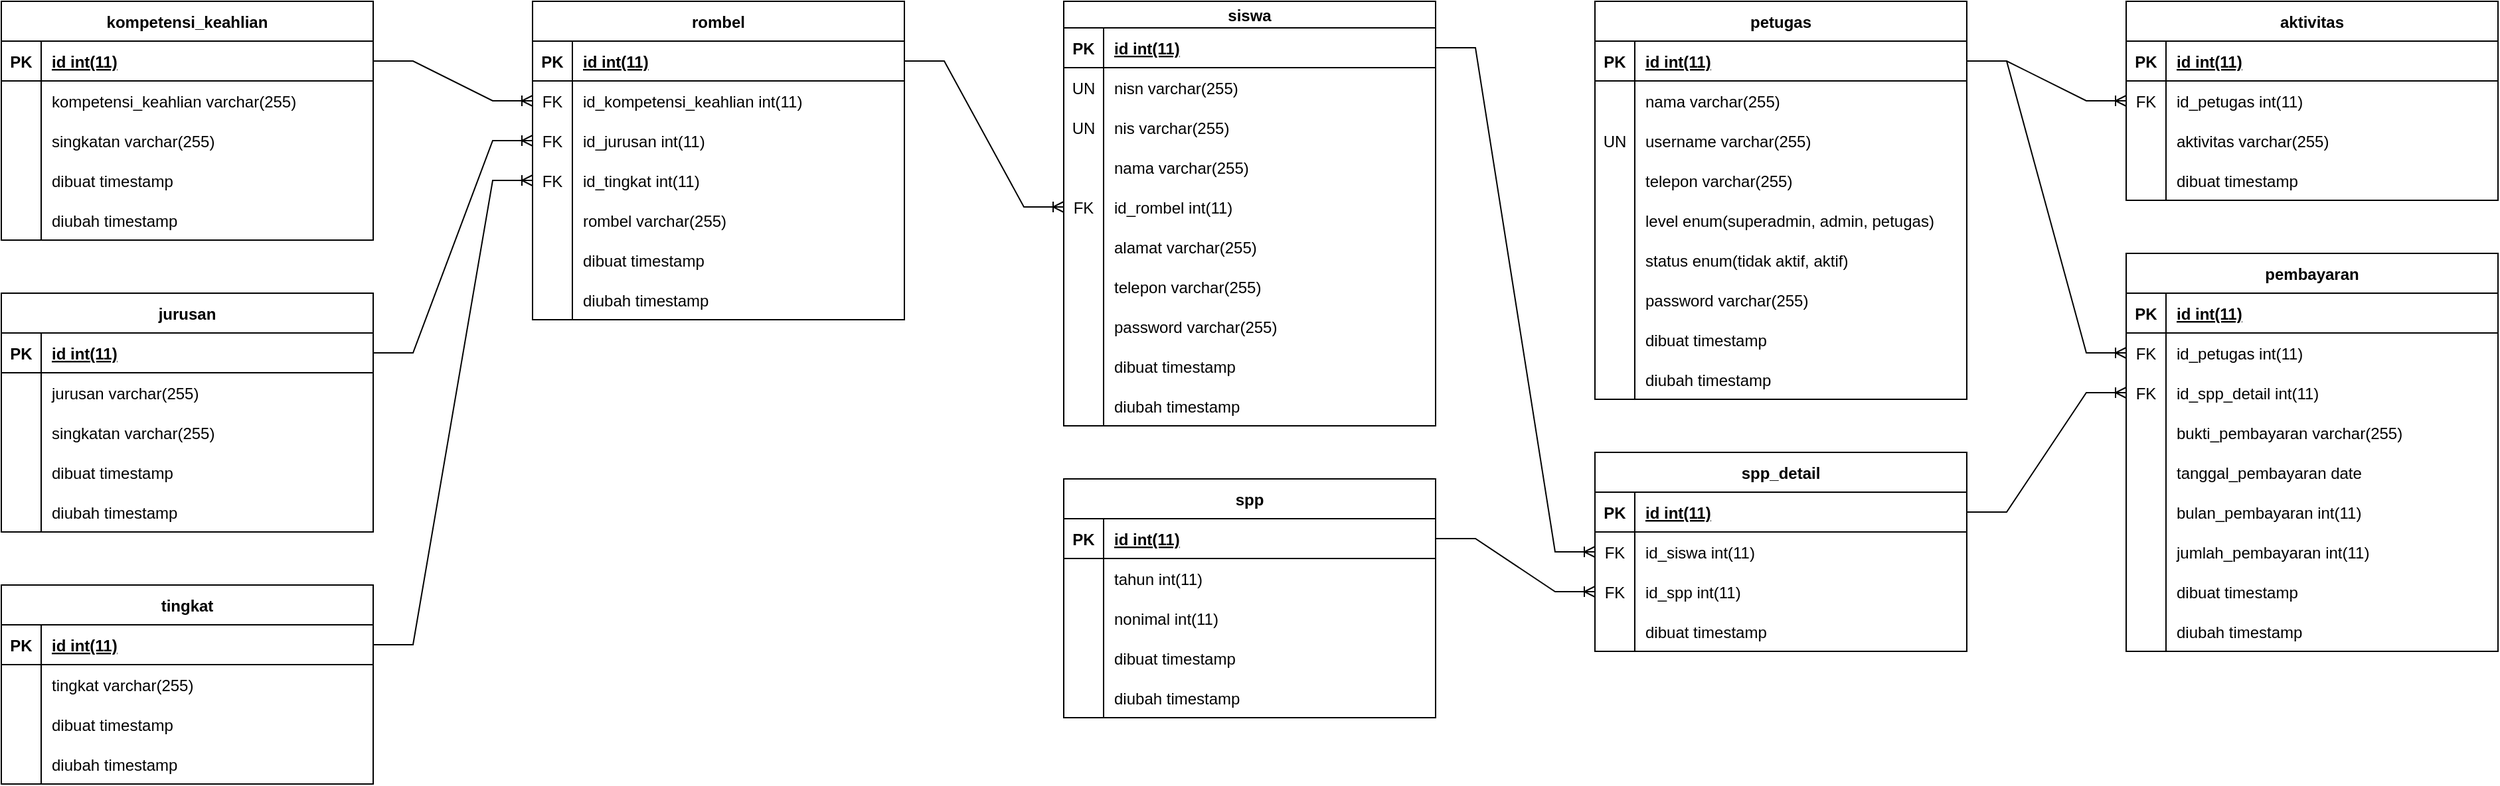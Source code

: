 <mxfile version="20.8.20" type="device"><diagram id="R2lEEEUBdFMjLlhIrx00" name="Page-1"><mxGraphModel dx="2058" dy="957" grid="1" gridSize="10" guides="1" tooltips="1" connect="1" arrows="1" fold="1" page="1" pageScale="1" pageWidth="850" pageHeight="1100" math="0" shadow="0" extFonts="Permanent Marker^https://fonts.googleapis.com/css?family=Permanent+Marker"><root><mxCell id="0"/><mxCell id="1" parent="0"/><mxCell id="wXGKFSdvV1g74nXEfCjE-93" value="rombel" style="shape=table;startSize=30;container=1;collapsible=1;childLayout=tableLayout;fixedRows=1;rowLines=0;fontStyle=1;align=center;resizeLast=1;" parent="1" vertex="1"><mxGeometry x="440" y="40" width="280" height="240" as="geometry"><mxRectangle x="120" y="120" width="100" height="30" as="alternateBounds"/></mxGeometry></mxCell><mxCell id="wXGKFSdvV1g74nXEfCjE-94" value="" style="shape=partialRectangle;collapsible=0;dropTarget=0;pointerEvents=0;fillColor=none;points=[[0,0.5],[1,0.5]];portConstraint=eastwest;top=0;left=0;right=0;bottom=1;" parent="wXGKFSdvV1g74nXEfCjE-93" vertex="1"><mxGeometry y="30" width="280" height="30" as="geometry"/></mxCell><mxCell id="wXGKFSdvV1g74nXEfCjE-95" value="PK" style="shape=partialRectangle;overflow=hidden;connectable=0;fillColor=none;top=0;left=0;bottom=0;right=0;fontStyle=1;" parent="wXGKFSdvV1g74nXEfCjE-94" vertex="1"><mxGeometry width="30" height="30" as="geometry"><mxRectangle width="30" height="30" as="alternateBounds"/></mxGeometry></mxCell><mxCell id="wXGKFSdvV1g74nXEfCjE-96" value="id int(11)" style="shape=partialRectangle;overflow=hidden;connectable=0;fillColor=none;top=0;left=0;bottom=0;right=0;align=left;spacingLeft=6;fontStyle=5;" parent="wXGKFSdvV1g74nXEfCjE-94" vertex="1"><mxGeometry x="30" width="250" height="30" as="geometry"><mxRectangle width="250" height="30" as="alternateBounds"/></mxGeometry></mxCell><mxCell id="Cknj2HCcm6hrUcxPKUG3-18" value="" style="shape=tableRow;horizontal=0;startSize=0;swimlaneHead=0;swimlaneBody=0;fillColor=none;collapsible=0;dropTarget=0;points=[[0,0.5],[1,0.5]];portConstraint=eastwest;top=0;left=0;right=0;bottom=0;" parent="wXGKFSdvV1g74nXEfCjE-93" vertex="1"><mxGeometry y="60" width="280" height="30" as="geometry"/></mxCell><mxCell id="Cknj2HCcm6hrUcxPKUG3-19" value="FK" style="shape=partialRectangle;connectable=0;fillColor=none;top=0;left=0;bottom=0;right=0;editable=1;overflow=hidden;" parent="Cknj2HCcm6hrUcxPKUG3-18" vertex="1"><mxGeometry width="30" height="30" as="geometry"><mxRectangle width="30" height="30" as="alternateBounds"/></mxGeometry></mxCell><mxCell id="Cknj2HCcm6hrUcxPKUG3-20" value="id_kompetensi_keahlian int(11)" style="shape=partialRectangle;connectable=0;fillColor=none;top=0;left=0;bottom=0;right=0;align=left;spacingLeft=6;overflow=hidden;" parent="Cknj2HCcm6hrUcxPKUG3-18" vertex="1"><mxGeometry x="30" width="250" height="30" as="geometry"><mxRectangle width="250" height="30" as="alternateBounds"/></mxGeometry></mxCell><mxCell id="Cknj2HCcm6hrUcxPKUG3-12" value="" style="shape=tableRow;horizontal=0;startSize=0;swimlaneHead=0;swimlaneBody=0;fillColor=none;collapsible=0;dropTarget=0;points=[[0,0.5],[1,0.5]];portConstraint=eastwest;top=0;left=0;right=0;bottom=0;" parent="wXGKFSdvV1g74nXEfCjE-93" vertex="1"><mxGeometry y="90" width="280" height="30" as="geometry"/></mxCell><mxCell id="Cknj2HCcm6hrUcxPKUG3-13" value="FK" style="shape=partialRectangle;connectable=0;fillColor=none;top=0;left=0;bottom=0;right=0;editable=1;overflow=hidden;" parent="Cknj2HCcm6hrUcxPKUG3-12" vertex="1"><mxGeometry width="30" height="30" as="geometry"><mxRectangle width="30" height="30" as="alternateBounds"/></mxGeometry></mxCell><mxCell id="Cknj2HCcm6hrUcxPKUG3-14" value="id_jurusan int(11)" style="shape=partialRectangle;connectable=0;fillColor=none;top=0;left=0;bottom=0;right=0;align=left;spacingLeft=6;overflow=hidden;" parent="Cknj2HCcm6hrUcxPKUG3-12" vertex="1"><mxGeometry x="30" width="250" height="30" as="geometry"><mxRectangle width="250" height="30" as="alternateBounds"/></mxGeometry></mxCell><mxCell id="Cknj2HCcm6hrUcxPKUG3-15" value="" style="shape=tableRow;horizontal=0;startSize=0;swimlaneHead=0;swimlaneBody=0;fillColor=none;collapsible=0;dropTarget=0;points=[[0,0.5],[1,0.5]];portConstraint=eastwest;top=0;left=0;right=0;bottom=0;" parent="wXGKFSdvV1g74nXEfCjE-93" vertex="1"><mxGeometry y="120" width="280" height="30" as="geometry"/></mxCell><mxCell id="Cknj2HCcm6hrUcxPKUG3-16" value="FK" style="shape=partialRectangle;connectable=0;fillColor=none;top=0;left=0;bottom=0;right=0;editable=1;overflow=hidden;" parent="Cknj2HCcm6hrUcxPKUG3-15" vertex="1"><mxGeometry width="30" height="30" as="geometry"><mxRectangle width="30" height="30" as="alternateBounds"/></mxGeometry></mxCell><mxCell id="Cknj2HCcm6hrUcxPKUG3-17" value="id_tingkat int(11)" style="shape=partialRectangle;connectable=0;fillColor=none;top=0;left=0;bottom=0;right=0;align=left;spacingLeft=6;overflow=hidden;" parent="Cknj2HCcm6hrUcxPKUG3-15" vertex="1"><mxGeometry x="30" width="250" height="30" as="geometry"><mxRectangle width="250" height="30" as="alternateBounds"/></mxGeometry></mxCell><mxCell id="wXGKFSdvV1g74nXEfCjE-112" value="" style="shape=tableRow;horizontal=0;startSize=0;swimlaneHead=0;swimlaneBody=0;fillColor=none;collapsible=0;dropTarget=0;points=[[0,0.5],[1,0.5]];portConstraint=eastwest;top=0;left=0;right=0;bottom=0;" parent="wXGKFSdvV1g74nXEfCjE-93" vertex="1"><mxGeometry y="150" width="280" height="30" as="geometry"/></mxCell><mxCell id="wXGKFSdvV1g74nXEfCjE-113" value="" style="shape=partialRectangle;connectable=0;fillColor=none;top=0;left=0;bottom=0;right=0;editable=1;overflow=hidden;" parent="wXGKFSdvV1g74nXEfCjE-112" vertex="1"><mxGeometry width="30" height="30" as="geometry"><mxRectangle width="30" height="30" as="alternateBounds"/></mxGeometry></mxCell><mxCell id="wXGKFSdvV1g74nXEfCjE-114" value="rombel varchar(255)" style="shape=partialRectangle;connectable=0;fillColor=none;top=0;left=0;bottom=0;right=0;align=left;spacingLeft=6;overflow=hidden;" parent="wXGKFSdvV1g74nXEfCjE-112" vertex="1"><mxGeometry x="30" width="250" height="30" as="geometry"><mxRectangle width="250" height="30" as="alternateBounds"/></mxGeometry></mxCell><mxCell id="Cknj2HCcm6hrUcxPKUG3-37" value="" style="shape=tableRow;horizontal=0;startSize=0;swimlaneHead=0;swimlaneBody=0;fillColor=none;collapsible=0;dropTarget=0;points=[[0,0.5],[1,0.5]];portConstraint=eastwest;top=0;left=0;right=0;bottom=0;" parent="wXGKFSdvV1g74nXEfCjE-93" vertex="1"><mxGeometry y="180" width="280" height="30" as="geometry"/></mxCell><mxCell id="Cknj2HCcm6hrUcxPKUG3-38" value="" style="shape=partialRectangle;connectable=0;fillColor=none;top=0;left=0;bottom=0;right=0;editable=1;overflow=hidden;" parent="Cknj2HCcm6hrUcxPKUG3-37" vertex="1"><mxGeometry width="30" height="30" as="geometry"><mxRectangle width="30" height="30" as="alternateBounds"/></mxGeometry></mxCell><mxCell id="Cknj2HCcm6hrUcxPKUG3-39" value="dibuat timestamp" style="shape=partialRectangle;connectable=0;fillColor=none;top=0;left=0;bottom=0;right=0;align=left;spacingLeft=6;overflow=hidden;" parent="Cknj2HCcm6hrUcxPKUG3-37" vertex="1"><mxGeometry x="30" width="250" height="30" as="geometry"><mxRectangle width="250" height="30" as="alternateBounds"/></mxGeometry></mxCell><mxCell id="Cknj2HCcm6hrUcxPKUG3-44" value="" style="shape=tableRow;horizontal=0;startSize=0;swimlaneHead=0;swimlaneBody=0;fillColor=none;collapsible=0;dropTarget=0;points=[[0,0.5],[1,0.5]];portConstraint=eastwest;top=0;left=0;right=0;bottom=0;" parent="wXGKFSdvV1g74nXEfCjE-93" vertex="1"><mxGeometry y="210" width="280" height="30" as="geometry"/></mxCell><mxCell id="Cknj2HCcm6hrUcxPKUG3-45" value="" style="shape=partialRectangle;connectable=0;fillColor=none;top=0;left=0;bottom=0;right=0;editable=1;overflow=hidden;" parent="Cknj2HCcm6hrUcxPKUG3-44" vertex="1"><mxGeometry width="30" height="30" as="geometry"><mxRectangle width="30" height="30" as="alternateBounds"/></mxGeometry></mxCell><mxCell id="Cknj2HCcm6hrUcxPKUG3-46" value="diubah timestamp" style="shape=partialRectangle;connectable=0;fillColor=none;top=0;left=0;bottom=0;right=0;align=left;spacingLeft=6;overflow=hidden;" parent="Cknj2HCcm6hrUcxPKUG3-44" vertex="1"><mxGeometry x="30" width="250" height="30" as="geometry"><mxRectangle width="250" height="30" as="alternateBounds"/></mxGeometry></mxCell><mxCell id="Cknj2HCcm6hrUcxPKUG3-50" value="kompetensi_keahlian" style="shape=table;startSize=30;container=1;collapsible=1;childLayout=tableLayout;fixedRows=1;rowLines=0;fontStyle=1;align=center;resizeLast=1;" parent="1" vertex="1"><mxGeometry x="40" y="40" width="280" height="180" as="geometry"><mxRectangle x="120" y="120" width="100" height="30" as="alternateBounds"/></mxGeometry></mxCell><mxCell id="Cknj2HCcm6hrUcxPKUG3-51" value="" style="shape=partialRectangle;collapsible=0;dropTarget=0;pointerEvents=0;fillColor=none;points=[[0,0.5],[1,0.5]];portConstraint=eastwest;top=0;left=0;right=0;bottom=1;" parent="Cknj2HCcm6hrUcxPKUG3-50" vertex="1"><mxGeometry y="30" width="280" height="30" as="geometry"/></mxCell><mxCell id="Cknj2HCcm6hrUcxPKUG3-52" value="PK" style="shape=partialRectangle;overflow=hidden;connectable=0;fillColor=none;top=0;left=0;bottom=0;right=0;fontStyle=1;" parent="Cknj2HCcm6hrUcxPKUG3-51" vertex="1"><mxGeometry width="30" height="30" as="geometry"><mxRectangle width="30" height="30" as="alternateBounds"/></mxGeometry></mxCell><mxCell id="Cknj2HCcm6hrUcxPKUG3-53" value="id int(11)" style="shape=partialRectangle;overflow=hidden;connectable=0;fillColor=none;top=0;left=0;bottom=0;right=0;align=left;spacingLeft=6;fontStyle=5;" parent="Cknj2HCcm6hrUcxPKUG3-51" vertex="1"><mxGeometry x="30" width="250" height="30" as="geometry"><mxRectangle width="250" height="30" as="alternateBounds"/></mxGeometry></mxCell><mxCell id="Cknj2HCcm6hrUcxPKUG3-63" value="" style="shape=tableRow;horizontal=0;startSize=0;swimlaneHead=0;swimlaneBody=0;fillColor=none;collapsible=0;dropTarget=0;points=[[0,0.5],[1,0.5]];portConstraint=eastwest;top=0;left=0;right=0;bottom=0;" parent="Cknj2HCcm6hrUcxPKUG3-50" vertex="1"><mxGeometry y="60" width="280" height="30" as="geometry"/></mxCell><mxCell id="Cknj2HCcm6hrUcxPKUG3-64" value="" style="shape=partialRectangle;connectable=0;fillColor=none;top=0;left=0;bottom=0;right=0;editable=1;overflow=hidden;" parent="Cknj2HCcm6hrUcxPKUG3-63" vertex="1"><mxGeometry width="30" height="30" as="geometry"><mxRectangle width="30" height="30" as="alternateBounds"/></mxGeometry></mxCell><mxCell id="Cknj2HCcm6hrUcxPKUG3-65" value="kompetensi_keahlian varchar(255)" style="shape=partialRectangle;connectable=0;fillColor=none;top=0;left=0;bottom=0;right=0;align=left;spacingLeft=6;overflow=hidden;" parent="Cknj2HCcm6hrUcxPKUG3-63" vertex="1"><mxGeometry x="30" width="250" height="30" as="geometry"><mxRectangle width="250" height="30" as="alternateBounds"/></mxGeometry></mxCell><mxCell id="nxmjODmbW8iOJ8BLZVnw-7" value="" style="shape=tableRow;horizontal=0;startSize=0;swimlaneHead=0;swimlaneBody=0;fillColor=none;collapsible=0;dropTarget=0;points=[[0,0.5],[1,0.5]];portConstraint=eastwest;top=0;left=0;right=0;bottom=0;" parent="Cknj2HCcm6hrUcxPKUG3-50" vertex="1"><mxGeometry y="90" width="280" height="30" as="geometry"/></mxCell><mxCell id="nxmjODmbW8iOJ8BLZVnw-8" value="" style="shape=partialRectangle;connectable=0;fillColor=none;top=0;left=0;bottom=0;right=0;editable=1;overflow=hidden;" parent="nxmjODmbW8iOJ8BLZVnw-7" vertex="1"><mxGeometry width="30" height="30" as="geometry"><mxRectangle width="30" height="30" as="alternateBounds"/></mxGeometry></mxCell><mxCell id="nxmjODmbW8iOJ8BLZVnw-9" value="singkatan varchar(255)" style="shape=partialRectangle;connectable=0;fillColor=none;top=0;left=0;bottom=0;right=0;align=left;spacingLeft=6;overflow=hidden;" parent="nxmjODmbW8iOJ8BLZVnw-7" vertex="1"><mxGeometry x="30" width="250" height="30" as="geometry"><mxRectangle width="250" height="30" as="alternateBounds"/></mxGeometry></mxCell><mxCell id="Cknj2HCcm6hrUcxPKUG3-66" value="" style="shape=tableRow;horizontal=0;startSize=0;swimlaneHead=0;swimlaneBody=0;fillColor=none;collapsible=0;dropTarget=0;points=[[0,0.5],[1,0.5]];portConstraint=eastwest;top=0;left=0;right=0;bottom=0;" parent="Cknj2HCcm6hrUcxPKUG3-50" vertex="1"><mxGeometry y="120" width="280" height="30" as="geometry"/></mxCell><mxCell id="Cknj2HCcm6hrUcxPKUG3-67" value="" style="shape=partialRectangle;connectable=0;fillColor=none;top=0;left=0;bottom=0;right=0;editable=1;overflow=hidden;" parent="Cknj2HCcm6hrUcxPKUG3-66" vertex="1"><mxGeometry width="30" height="30" as="geometry"><mxRectangle width="30" height="30" as="alternateBounds"/></mxGeometry></mxCell><mxCell id="Cknj2HCcm6hrUcxPKUG3-68" value="dibuat timestamp" style="shape=partialRectangle;connectable=0;fillColor=none;top=0;left=0;bottom=0;right=0;align=left;spacingLeft=6;overflow=hidden;" parent="Cknj2HCcm6hrUcxPKUG3-66" vertex="1"><mxGeometry x="30" width="250" height="30" as="geometry"><mxRectangle width="250" height="30" as="alternateBounds"/></mxGeometry></mxCell><mxCell id="Cknj2HCcm6hrUcxPKUG3-69" value="" style="shape=tableRow;horizontal=0;startSize=0;swimlaneHead=0;swimlaneBody=0;fillColor=none;collapsible=0;dropTarget=0;points=[[0,0.5],[1,0.5]];portConstraint=eastwest;top=0;left=0;right=0;bottom=0;" parent="Cknj2HCcm6hrUcxPKUG3-50" vertex="1"><mxGeometry y="150" width="280" height="30" as="geometry"/></mxCell><mxCell id="Cknj2HCcm6hrUcxPKUG3-70" value="" style="shape=partialRectangle;connectable=0;fillColor=none;top=0;left=0;bottom=0;right=0;editable=1;overflow=hidden;" parent="Cknj2HCcm6hrUcxPKUG3-69" vertex="1"><mxGeometry width="30" height="30" as="geometry"><mxRectangle width="30" height="30" as="alternateBounds"/></mxGeometry></mxCell><mxCell id="Cknj2HCcm6hrUcxPKUG3-71" value="diubah timestamp" style="shape=partialRectangle;connectable=0;fillColor=none;top=0;left=0;bottom=0;right=0;align=left;spacingLeft=6;overflow=hidden;" parent="Cknj2HCcm6hrUcxPKUG3-69" vertex="1"><mxGeometry x="30" width="250" height="30" as="geometry"><mxRectangle width="250" height="30" as="alternateBounds"/></mxGeometry></mxCell><mxCell id="Cknj2HCcm6hrUcxPKUG3-75" value="jurusan" style="shape=table;startSize=30;container=1;collapsible=1;childLayout=tableLayout;fixedRows=1;rowLines=0;fontStyle=1;align=center;resizeLast=1;" parent="1" vertex="1"><mxGeometry x="40" y="260" width="280" height="180" as="geometry"><mxRectangle x="120" y="120" width="100" height="30" as="alternateBounds"/></mxGeometry></mxCell><mxCell id="Cknj2HCcm6hrUcxPKUG3-76" value="" style="shape=partialRectangle;collapsible=0;dropTarget=0;pointerEvents=0;fillColor=none;points=[[0,0.5],[1,0.5]];portConstraint=eastwest;top=0;left=0;right=0;bottom=1;" parent="Cknj2HCcm6hrUcxPKUG3-75" vertex="1"><mxGeometry y="30" width="280" height="30" as="geometry"/></mxCell><mxCell id="Cknj2HCcm6hrUcxPKUG3-77" value="PK" style="shape=partialRectangle;overflow=hidden;connectable=0;fillColor=none;top=0;left=0;bottom=0;right=0;fontStyle=1;" parent="Cknj2HCcm6hrUcxPKUG3-76" vertex="1"><mxGeometry width="30" height="30" as="geometry"><mxRectangle width="30" height="30" as="alternateBounds"/></mxGeometry></mxCell><mxCell id="Cknj2HCcm6hrUcxPKUG3-78" value="id int(11)" style="shape=partialRectangle;overflow=hidden;connectable=0;fillColor=none;top=0;left=0;bottom=0;right=0;align=left;spacingLeft=6;fontStyle=5;" parent="Cknj2HCcm6hrUcxPKUG3-76" vertex="1"><mxGeometry x="30" width="250" height="30" as="geometry"><mxRectangle width="250" height="30" as="alternateBounds"/></mxGeometry></mxCell><mxCell id="Cknj2HCcm6hrUcxPKUG3-79" value="" style="shape=tableRow;horizontal=0;startSize=0;swimlaneHead=0;swimlaneBody=0;fillColor=none;collapsible=0;dropTarget=0;points=[[0,0.5],[1,0.5]];portConstraint=eastwest;top=0;left=0;right=0;bottom=0;" parent="Cknj2HCcm6hrUcxPKUG3-75" vertex="1"><mxGeometry y="60" width="280" height="30" as="geometry"/></mxCell><mxCell id="Cknj2HCcm6hrUcxPKUG3-80" value="" style="shape=partialRectangle;connectable=0;fillColor=none;top=0;left=0;bottom=0;right=0;editable=1;overflow=hidden;" parent="Cknj2HCcm6hrUcxPKUG3-79" vertex="1"><mxGeometry width="30" height="30" as="geometry"><mxRectangle width="30" height="30" as="alternateBounds"/></mxGeometry></mxCell><mxCell id="Cknj2HCcm6hrUcxPKUG3-81" value="jurusan varchar(255)" style="shape=partialRectangle;connectable=0;fillColor=none;top=0;left=0;bottom=0;right=0;align=left;spacingLeft=6;overflow=hidden;" parent="Cknj2HCcm6hrUcxPKUG3-79" vertex="1"><mxGeometry x="30" width="250" height="30" as="geometry"><mxRectangle width="250" height="30" as="alternateBounds"/></mxGeometry></mxCell><mxCell id="nxmjODmbW8iOJ8BLZVnw-10" value="" style="shape=tableRow;horizontal=0;startSize=0;swimlaneHead=0;swimlaneBody=0;fillColor=none;collapsible=0;dropTarget=0;points=[[0,0.5],[1,0.5]];portConstraint=eastwest;top=0;left=0;right=0;bottom=0;" parent="Cknj2HCcm6hrUcxPKUG3-75" vertex="1"><mxGeometry y="90" width="280" height="30" as="geometry"/></mxCell><mxCell id="nxmjODmbW8iOJ8BLZVnw-11" value="" style="shape=partialRectangle;connectable=0;fillColor=none;top=0;left=0;bottom=0;right=0;editable=1;overflow=hidden;" parent="nxmjODmbW8iOJ8BLZVnw-10" vertex="1"><mxGeometry width="30" height="30" as="geometry"><mxRectangle width="30" height="30" as="alternateBounds"/></mxGeometry></mxCell><mxCell id="nxmjODmbW8iOJ8BLZVnw-12" value="singkatan varchar(255)" style="shape=partialRectangle;connectable=0;fillColor=none;top=0;left=0;bottom=0;right=0;align=left;spacingLeft=6;overflow=hidden;" parent="nxmjODmbW8iOJ8BLZVnw-10" vertex="1"><mxGeometry x="30" width="250" height="30" as="geometry"><mxRectangle width="250" height="30" as="alternateBounds"/></mxGeometry></mxCell><mxCell id="Cknj2HCcm6hrUcxPKUG3-82" value="" style="shape=tableRow;horizontal=0;startSize=0;swimlaneHead=0;swimlaneBody=0;fillColor=none;collapsible=0;dropTarget=0;points=[[0,0.5],[1,0.5]];portConstraint=eastwest;top=0;left=0;right=0;bottom=0;" parent="Cknj2HCcm6hrUcxPKUG3-75" vertex="1"><mxGeometry y="120" width="280" height="30" as="geometry"/></mxCell><mxCell id="Cknj2HCcm6hrUcxPKUG3-83" value="" style="shape=partialRectangle;connectable=0;fillColor=none;top=0;left=0;bottom=0;right=0;editable=1;overflow=hidden;" parent="Cknj2HCcm6hrUcxPKUG3-82" vertex="1"><mxGeometry width="30" height="30" as="geometry"><mxRectangle width="30" height="30" as="alternateBounds"/></mxGeometry></mxCell><mxCell id="Cknj2HCcm6hrUcxPKUG3-84" value="dibuat timestamp" style="shape=partialRectangle;connectable=0;fillColor=none;top=0;left=0;bottom=0;right=0;align=left;spacingLeft=6;overflow=hidden;" parent="Cknj2HCcm6hrUcxPKUG3-82" vertex="1"><mxGeometry x="30" width="250" height="30" as="geometry"><mxRectangle width="250" height="30" as="alternateBounds"/></mxGeometry></mxCell><mxCell id="Cknj2HCcm6hrUcxPKUG3-85" value="" style="shape=tableRow;horizontal=0;startSize=0;swimlaneHead=0;swimlaneBody=0;fillColor=none;collapsible=0;dropTarget=0;points=[[0,0.5],[1,0.5]];portConstraint=eastwest;top=0;left=0;right=0;bottom=0;" parent="Cknj2HCcm6hrUcxPKUG3-75" vertex="1"><mxGeometry y="150" width="280" height="30" as="geometry"/></mxCell><mxCell id="Cknj2HCcm6hrUcxPKUG3-86" value="" style="shape=partialRectangle;connectable=0;fillColor=none;top=0;left=0;bottom=0;right=0;editable=1;overflow=hidden;" parent="Cknj2HCcm6hrUcxPKUG3-85" vertex="1"><mxGeometry width="30" height="30" as="geometry"><mxRectangle width="30" height="30" as="alternateBounds"/></mxGeometry></mxCell><mxCell id="Cknj2HCcm6hrUcxPKUG3-87" value="diubah timestamp" style="shape=partialRectangle;connectable=0;fillColor=none;top=0;left=0;bottom=0;right=0;align=left;spacingLeft=6;overflow=hidden;" parent="Cknj2HCcm6hrUcxPKUG3-85" vertex="1"><mxGeometry x="30" width="250" height="30" as="geometry"><mxRectangle width="250" height="30" as="alternateBounds"/></mxGeometry></mxCell><mxCell id="Cknj2HCcm6hrUcxPKUG3-91" value="tingkat" style="shape=table;startSize=30;container=1;collapsible=1;childLayout=tableLayout;fixedRows=1;rowLines=0;fontStyle=1;align=center;resizeLast=1;" parent="1" vertex="1"><mxGeometry x="40" y="480" width="280" height="150" as="geometry"><mxRectangle x="120" y="120" width="100" height="30" as="alternateBounds"/></mxGeometry></mxCell><mxCell id="Cknj2HCcm6hrUcxPKUG3-92" value="" style="shape=partialRectangle;collapsible=0;dropTarget=0;pointerEvents=0;fillColor=none;points=[[0,0.5],[1,0.5]];portConstraint=eastwest;top=0;left=0;right=0;bottom=1;" parent="Cknj2HCcm6hrUcxPKUG3-91" vertex="1"><mxGeometry y="30" width="280" height="30" as="geometry"/></mxCell><mxCell id="Cknj2HCcm6hrUcxPKUG3-93" value="PK" style="shape=partialRectangle;overflow=hidden;connectable=0;fillColor=none;top=0;left=0;bottom=0;right=0;fontStyle=1;" parent="Cknj2HCcm6hrUcxPKUG3-92" vertex="1"><mxGeometry width="30" height="30" as="geometry"><mxRectangle width="30" height="30" as="alternateBounds"/></mxGeometry></mxCell><mxCell id="Cknj2HCcm6hrUcxPKUG3-94" value="id int(11)" style="shape=partialRectangle;overflow=hidden;connectable=0;fillColor=none;top=0;left=0;bottom=0;right=0;align=left;spacingLeft=6;fontStyle=5;" parent="Cknj2HCcm6hrUcxPKUG3-92" vertex="1"><mxGeometry x="30" width="250" height="30" as="geometry"><mxRectangle width="250" height="30" as="alternateBounds"/></mxGeometry></mxCell><mxCell id="Cknj2HCcm6hrUcxPKUG3-95" value="" style="shape=tableRow;horizontal=0;startSize=0;swimlaneHead=0;swimlaneBody=0;fillColor=none;collapsible=0;dropTarget=0;points=[[0,0.5],[1,0.5]];portConstraint=eastwest;top=0;left=0;right=0;bottom=0;" parent="Cknj2HCcm6hrUcxPKUG3-91" vertex="1"><mxGeometry y="60" width="280" height="30" as="geometry"/></mxCell><mxCell id="Cknj2HCcm6hrUcxPKUG3-96" value="" style="shape=partialRectangle;connectable=0;fillColor=none;top=0;left=0;bottom=0;right=0;editable=1;overflow=hidden;" parent="Cknj2HCcm6hrUcxPKUG3-95" vertex="1"><mxGeometry width="30" height="30" as="geometry"><mxRectangle width="30" height="30" as="alternateBounds"/></mxGeometry></mxCell><mxCell id="Cknj2HCcm6hrUcxPKUG3-97" value="tingkat varchar(255)" style="shape=partialRectangle;connectable=0;fillColor=none;top=0;left=0;bottom=0;right=0;align=left;spacingLeft=6;overflow=hidden;" parent="Cknj2HCcm6hrUcxPKUG3-95" vertex="1"><mxGeometry x="30" width="250" height="30" as="geometry"><mxRectangle width="250" height="30" as="alternateBounds"/></mxGeometry></mxCell><mxCell id="Cknj2HCcm6hrUcxPKUG3-98" value="" style="shape=tableRow;horizontal=0;startSize=0;swimlaneHead=0;swimlaneBody=0;fillColor=none;collapsible=0;dropTarget=0;points=[[0,0.5],[1,0.5]];portConstraint=eastwest;top=0;left=0;right=0;bottom=0;" parent="Cknj2HCcm6hrUcxPKUG3-91" vertex="1"><mxGeometry y="90" width="280" height="30" as="geometry"/></mxCell><mxCell id="Cknj2HCcm6hrUcxPKUG3-99" value="" style="shape=partialRectangle;connectable=0;fillColor=none;top=0;left=0;bottom=0;right=0;editable=1;overflow=hidden;" parent="Cknj2HCcm6hrUcxPKUG3-98" vertex="1"><mxGeometry width="30" height="30" as="geometry"><mxRectangle width="30" height="30" as="alternateBounds"/></mxGeometry></mxCell><mxCell id="Cknj2HCcm6hrUcxPKUG3-100" value="dibuat timestamp" style="shape=partialRectangle;connectable=0;fillColor=none;top=0;left=0;bottom=0;right=0;align=left;spacingLeft=6;overflow=hidden;" parent="Cknj2HCcm6hrUcxPKUG3-98" vertex="1"><mxGeometry x="30" width="250" height="30" as="geometry"><mxRectangle width="250" height="30" as="alternateBounds"/></mxGeometry></mxCell><mxCell id="Cknj2HCcm6hrUcxPKUG3-101" value="" style="shape=tableRow;horizontal=0;startSize=0;swimlaneHead=0;swimlaneBody=0;fillColor=none;collapsible=0;dropTarget=0;points=[[0,0.5],[1,0.5]];portConstraint=eastwest;top=0;left=0;right=0;bottom=0;" parent="Cknj2HCcm6hrUcxPKUG3-91" vertex="1"><mxGeometry y="120" width="280" height="30" as="geometry"/></mxCell><mxCell id="Cknj2HCcm6hrUcxPKUG3-102" value="" style="shape=partialRectangle;connectable=0;fillColor=none;top=0;left=0;bottom=0;right=0;editable=1;overflow=hidden;" parent="Cknj2HCcm6hrUcxPKUG3-101" vertex="1"><mxGeometry width="30" height="30" as="geometry"><mxRectangle width="30" height="30" as="alternateBounds"/></mxGeometry></mxCell><mxCell id="Cknj2HCcm6hrUcxPKUG3-103" value="diubah timestamp" style="shape=partialRectangle;connectable=0;fillColor=none;top=0;left=0;bottom=0;right=0;align=left;spacingLeft=6;overflow=hidden;" parent="Cknj2HCcm6hrUcxPKUG3-101" vertex="1"><mxGeometry x="30" width="250" height="30" as="geometry"><mxRectangle width="250" height="30" as="alternateBounds"/></mxGeometry></mxCell><mxCell id="Cknj2HCcm6hrUcxPKUG3-107" value="" style="edgeStyle=entityRelationEdgeStyle;fontSize=12;html=1;endArrow=ERoneToMany;rounded=0;exitX=1;exitY=0.5;exitDx=0;exitDy=0;entryX=0;entryY=0.5;entryDx=0;entryDy=0;" parent="1" source="Cknj2HCcm6hrUcxPKUG3-51" target="Cknj2HCcm6hrUcxPKUG3-18" edge="1"><mxGeometry width="100" height="100" relative="1" as="geometry"><mxPoint x="380" y="430" as="sourcePoint"/><mxPoint x="480" y="330" as="targetPoint"/></mxGeometry></mxCell><mxCell id="Cknj2HCcm6hrUcxPKUG3-109" value="" style="edgeStyle=entityRelationEdgeStyle;fontSize=12;html=1;endArrow=ERoneToMany;rounded=0;entryX=0;entryY=0.5;entryDx=0;entryDy=0;" parent="1" source="Cknj2HCcm6hrUcxPKUG3-76" target="Cknj2HCcm6hrUcxPKUG3-12" edge="1"><mxGeometry width="100" height="100" relative="1" as="geometry"><mxPoint x="290.0" y="95" as="sourcePoint"/><mxPoint x="410.0" y="125" as="targetPoint"/></mxGeometry></mxCell><mxCell id="Cknj2HCcm6hrUcxPKUG3-110" value="" style="edgeStyle=entityRelationEdgeStyle;fontSize=12;html=1;endArrow=ERoneToMany;rounded=0;exitX=1;exitY=0.5;exitDx=0;exitDy=0;entryX=0;entryY=0.5;entryDx=0;entryDy=0;" parent="1" source="Cknj2HCcm6hrUcxPKUG3-92" target="Cknj2HCcm6hrUcxPKUG3-15" edge="1"><mxGeometry width="100" height="100" relative="1" as="geometry"><mxPoint x="390.0" y="530" as="sourcePoint"/><mxPoint x="510.0" y="560" as="targetPoint"/></mxGeometry></mxCell><mxCell id="Cknj2HCcm6hrUcxPKUG3-111" value="siswa" style="shape=table;startSize=20;container=1;collapsible=1;childLayout=tableLayout;fixedRows=1;rowLines=0;fontStyle=1;align=center;resizeLast=1;" parent="1" vertex="1"><mxGeometry x="840" y="40" width="280" height="320" as="geometry"><mxRectangle x="120" y="120" width="100" height="30" as="alternateBounds"/></mxGeometry></mxCell><mxCell id="Cknj2HCcm6hrUcxPKUG3-112" value="" style="shape=partialRectangle;collapsible=0;dropTarget=0;pointerEvents=0;fillColor=none;points=[[0,0.5],[1,0.5]];portConstraint=eastwest;top=0;left=0;right=0;bottom=1;" parent="Cknj2HCcm6hrUcxPKUG3-111" vertex="1"><mxGeometry y="20" width="280" height="30" as="geometry"/></mxCell><mxCell id="Cknj2HCcm6hrUcxPKUG3-113" value="PK" style="shape=partialRectangle;overflow=hidden;connectable=0;fillColor=none;top=0;left=0;bottom=0;right=0;fontStyle=1;" parent="Cknj2HCcm6hrUcxPKUG3-112" vertex="1"><mxGeometry width="30" height="30" as="geometry"><mxRectangle width="30" height="30" as="alternateBounds"/></mxGeometry></mxCell><mxCell id="Cknj2HCcm6hrUcxPKUG3-114" value="id int(11)" style="shape=partialRectangle;overflow=hidden;connectable=0;fillColor=none;top=0;left=0;bottom=0;right=0;align=left;spacingLeft=6;fontStyle=5;" parent="Cknj2HCcm6hrUcxPKUG3-112" vertex="1"><mxGeometry x="30" width="250" height="30" as="geometry"><mxRectangle width="250" height="30" as="alternateBounds"/></mxGeometry></mxCell><mxCell id="Cknj2HCcm6hrUcxPKUG3-115" value="" style="shape=tableRow;horizontal=0;startSize=0;swimlaneHead=0;swimlaneBody=0;fillColor=none;collapsible=0;dropTarget=0;points=[[0,0.5],[1,0.5]];portConstraint=eastwest;top=0;left=0;right=0;bottom=0;" parent="Cknj2HCcm6hrUcxPKUG3-111" vertex="1"><mxGeometry y="50" width="280" height="30" as="geometry"/></mxCell><mxCell id="Cknj2HCcm6hrUcxPKUG3-116" value="UN" style="shape=partialRectangle;connectable=0;fillColor=none;top=0;left=0;bottom=0;right=0;editable=1;overflow=hidden;" parent="Cknj2HCcm6hrUcxPKUG3-115" vertex="1"><mxGeometry width="30" height="30" as="geometry"><mxRectangle width="30" height="30" as="alternateBounds"/></mxGeometry></mxCell><mxCell id="Cknj2HCcm6hrUcxPKUG3-117" value="nisn varchar(255)" style="shape=partialRectangle;connectable=0;fillColor=none;top=0;left=0;bottom=0;right=0;align=left;spacingLeft=6;overflow=hidden;" parent="Cknj2HCcm6hrUcxPKUG3-115" vertex="1"><mxGeometry x="30" width="250" height="30" as="geometry"><mxRectangle width="250" height="30" as="alternateBounds"/></mxGeometry></mxCell><mxCell id="Cknj2HCcm6hrUcxPKUG3-118" value="" style="shape=tableRow;horizontal=0;startSize=0;swimlaneHead=0;swimlaneBody=0;fillColor=none;collapsible=0;dropTarget=0;points=[[0,0.5],[1,0.5]];portConstraint=eastwest;top=0;left=0;right=0;bottom=0;" parent="Cknj2HCcm6hrUcxPKUG3-111" vertex="1"><mxGeometry y="80" width="280" height="30" as="geometry"/></mxCell><mxCell id="Cknj2HCcm6hrUcxPKUG3-119" value="UN" style="shape=partialRectangle;connectable=0;fillColor=none;top=0;left=0;bottom=0;right=0;editable=1;overflow=hidden;" parent="Cknj2HCcm6hrUcxPKUG3-118" vertex="1"><mxGeometry width="30" height="30" as="geometry"><mxRectangle width="30" height="30" as="alternateBounds"/></mxGeometry></mxCell><mxCell id="Cknj2HCcm6hrUcxPKUG3-120" value="nis varchar(255)" style="shape=partialRectangle;connectable=0;fillColor=none;top=0;left=0;bottom=0;right=0;align=left;spacingLeft=6;overflow=hidden;" parent="Cknj2HCcm6hrUcxPKUG3-118" vertex="1"><mxGeometry x="30" width="250" height="30" as="geometry"><mxRectangle width="250" height="30" as="alternateBounds"/></mxGeometry></mxCell><mxCell id="Cknj2HCcm6hrUcxPKUG3-121" value="" style="shape=tableRow;horizontal=0;startSize=0;swimlaneHead=0;swimlaneBody=0;fillColor=none;collapsible=0;dropTarget=0;points=[[0,0.5],[1,0.5]];portConstraint=eastwest;top=0;left=0;right=0;bottom=0;" parent="Cknj2HCcm6hrUcxPKUG3-111" vertex="1"><mxGeometry y="110" width="280" height="30" as="geometry"/></mxCell><mxCell id="Cknj2HCcm6hrUcxPKUG3-122" value="" style="shape=partialRectangle;connectable=0;fillColor=none;top=0;left=0;bottom=0;right=0;editable=1;overflow=hidden;" parent="Cknj2HCcm6hrUcxPKUG3-121" vertex="1"><mxGeometry width="30" height="30" as="geometry"><mxRectangle width="30" height="30" as="alternateBounds"/></mxGeometry></mxCell><mxCell id="Cknj2HCcm6hrUcxPKUG3-123" value="nama varchar(255)" style="shape=partialRectangle;connectable=0;fillColor=none;top=0;left=0;bottom=0;right=0;align=left;spacingLeft=6;overflow=hidden;" parent="Cknj2HCcm6hrUcxPKUG3-121" vertex="1"><mxGeometry x="30" width="250" height="30" as="geometry"><mxRectangle width="250" height="30" as="alternateBounds"/></mxGeometry></mxCell><mxCell id="Cknj2HCcm6hrUcxPKUG3-124" value="" style="shape=tableRow;horizontal=0;startSize=0;swimlaneHead=0;swimlaneBody=0;fillColor=none;collapsible=0;dropTarget=0;points=[[0,0.5],[1,0.5]];portConstraint=eastwest;top=0;left=0;right=0;bottom=0;" parent="Cknj2HCcm6hrUcxPKUG3-111" vertex="1"><mxGeometry y="140" width="280" height="30" as="geometry"/></mxCell><mxCell id="Cknj2HCcm6hrUcxPKUG3-125" value="FK" style="shape=partialRectangle;connectable=0;fillColor=none;top=0;left=0;bottom=0;right=0;editable=1;overflow=hidden;" parent="Cknj2HCcm6hrUcxPKUG3-124" vertex="1"><mxGeometry width="30" height="30" as="geometry"><mxRectangle width="30" height="30" as="alternateBounds"/></mxGeometry></mxCell><mxCell id="Cknj2HCcm6hrUcxPKUG3-126" value="id_rombel int(11)" style="shape=partialRectangle;connectable=0;fillColor=none;top=0;left=0;bottom=0;right=0;align=left;spacingLeft=6;overflow=hidden;" parent="Cknj2HCcm6hrUcxPKUG3-124" vertex="1"><mxGeometry x="30" width="250" height="30" as="geometry"><mxRectangle width="250" height="30" as="alternateBounds"/></mxGeometry></mxCell><mxCell id="Cknj2HCcm6hrUcxPKUG3-136" value="" style="shape=tableRow;horizontal=0;startSize=0;swimlaneHead=0;swimlaneBody=0;fillColor=none;collapsible=0;dropTarget=0;points=[[0,0.5],[1,0.5]];portConstraint=eastwest;top=0;left=0;right=0;bottom=0;" parent="Cknj2HCcm6hrUcxPKUG3-111" vertex="1"><mxGeometry y="170" width="280" height="30" as="geometry"/></mxCell><mxCell id="Cknj2HCcm6hrUcxPKUG3-137" value="" style="shape=partialRectangle;connectable=0;fillColor=none;top=0;left=0;bottom=0;right=0;editable=1;overflow=hidden;" parent="Cknj2HCcm6hrUcxPKUG3-136" vertex="1"><mxGeometry width="30" height="30" as="geometry"><mxRectangle width="30" height="30" as="alternateBounds"/></mxGeometry></mxCell><mxCell id="Cknj2HCcm6hrUcxPKUG3-138" value="alamat varchar(255)" style="shape=partialRectangle;connectable=0;fillColor=none;top=0;left=0;bottom=0;right=0;align=left;spacingLeft=6;overflow=hidden;" parent="Cknj2HCcm6hrUcxPKUG3-136" vertex="1"><mxGeometry x="30" width="250" height="30" as="geometry"><mxRectangle width="250" height="30" as="alternateBounds"/></mxGeometry></mxCell><mxCell id="Cknj2HCcm6hrUcxPKUG3-139" value="" style="shape=tableRow;horizontal=0;startSize=0;swimlaneHead=0;swimlaneBody=0;fillColor=none;collapsible=0;dropTarget=0;points=[[0,0.5],[1,0.5]];portConstraint=eastwest;top=0;left=0;right=0;bottom=0;" parent="Cknj2HCcm6hrUcxPKUG3-111" vertex="1"><mxGeometry y="200" width="280" height="30" as="geometry"/></mxCell><mxCell id="Cknj2HCcm6hrUcxPKUG3-140" value="" style="shape=partialRectangle;connectable=0;fillColor=none;top=0;left=0;bottom=0;right=0;editable=1;overflow=hidden;" parent="Cknj2HCcm6hrUcxPKUG3-139" vertex="1"><mxGeometry width="30" height="30" as="geometry"><mxRectangle width="30" height="30" as="alternateBounds"/></mxGeometry></mxCell><mxCell id="Cknj2HCcm6hrUcxPKUG3-141" value="telepon varchar(255)" style="shape=partialRectangle;connectable=0;fillColor=none;top=0;left=0;bottom=0;right=0;align=left;spacingLeft=6;overflow=hidden;" parent="Cknj2HCcm6hrUcxPKUG3-139" vertex="1"><mxGeometry x="30" width="250" height="30" as="geometry"><mxRectangle width="250" height="30" as="alternateBounds"/></mxGeometry></mxCell><mxCell id="1Ozo9hba8Z0W75I7qPNu-48" value="" style="shape=tableRow;horizontal=0;startSize=0;swimlaneHead=0;swimlaneBody=0;fillColor=none;collapsible=0;dropTarget=0;points=[[0,0.5],[1,0.5]];portConstraint=eastwest;top=0;left=0;right=0;bottom=0;" parent="Cknj2HCcm6hrUcxPKUG3-111" vertex="1"><mxGeometry y="230" width="280" height="30" as="geometry"/></mxCell><mxCell id="1Ozo9hba8Z0W75I7qPNu-49" value="" style="shape=partialRectangle;connectable=0;fillColor=none;top=0;left=0;bottom=0;right=0;editable=1;overflow=hidden;" parent="1Ozo9hba8Z0W75I7qPNu-48" vertex="1"><mxGeometry width="30" height="30" as="geometry"><mxRectangle width="30" height="30" as="alternateBounds"/></mxGeometry></mxCell><mxCell id="1Ozo9hba8Z0W75I7qPNu-50" value="password varchar(255)" style="shape=partialRectangle;connectable=0;fillColor=none;top=0;left=0;bottom=0;right=0;align=left;spacingLeft=6;overflow=hidden;" parent="1Ozo9hba8Z0W75I7qPNu-48" vertex="1"><mxGeometry x="30" width="250" height="30" as="geometry"><mxRectangle width="250" height="30" as="alternateBounds"/></mxGeometry></mxCell><mxCell id="Cknj2HCcm6hrUcxPKUG3-127" value="" style="shape=tableRow;horizontal=0;startSize=0;swimlaneHead=0;swimlaneBody=0;fillColor=none;collapsible=0;dropTarget=0;points=[[0,0.5],[1,0.5]];portConstraint=eastwest;top=0;left=0;right=0;bottom=0;" parent="Cknj2HCcm6hrUcxPKUG3-111" vertex="1"><mxGeometry y="260" width="280" height="30" as="geometry"/></mxCell><mxCell id="Cknj2HCcm6hrUcxPKUG3-128" value="" style="shape=partialRectangle;connectable=0;fillColor=none;top=0;left=0;bottom=0;right=0;editable=1;overflow=hidden;" parent="Cknj2HCcm6hrUcxPKUG3-127" vertex="1"><mxGeometry width="30" height="30" as="geometry"><mxRectangle width="30" height="30" as="alternateBounds"/></mxGeometry></mxCell><mxCell id="Cknj2HCcm6hrUcxPKUG3-129" value="dibuat timestamp" style="shape=partialRectangle;connectable=0;fillColor=none;top=0;left=0;bottom=0;right=0;align=left;spacingLeft=6;overflow=hidden;" parent="Cknj2HCcm6hrUcxPKUG3-127" vertex="1"><mxGeometry x="30" width="250" height="30" as="geometry"><mxRectangle width="250" height="30" as="alternateBounds"/></mxGeometry></mxCell><mxCell id="Cknj2HCcm6hrUcxPKUG3-130" value="" style="shape=tableRow;horizontal=0;startSize=0;swimlaneHead=0;swimlaneBody=0;fillColor=none;collapsible=0;dropTarget=0;points=[[0,0.5],[1,0.5]];portConstraint=eastwest;top=0;left=0;right=0;bottom=0;" parent="Cknj2HCcm6hrUcxPKUG3-111" vertex="1"><mxGeometry y="290" width="280" height="30" as="geometry"/></mxCell><mxCell id="Cknj2HCcm6hrUcxPKUG3-131" value="" style="shape=partialRectangle;connectable=0;fillColor=none;top=0;left=0;bottom=0;right=0;editable=1;overflow=hidden;" parent="Cknj2HCcm6hrUcxPKUG3-130" vertex="1"><mxGeometry width="30" height="30" as="geometry"><mxRectangle width="30" height="30" as="alternateBounds"/></mxGeometry></mxCell><mxCell id="Cknj2HCcm6hrUcxPKUG3-132" value="diubah timestamp" style="shape=partialRectangle;connectable=0;fillColor=none;top=0;left=0;bottom=0;right=0;align=left;spacingLeft=6;overflow=hidden;" parent="Cknj2HCcm6hrUcxPKUG3-130" vertex="1"><mxGeometry x="30" width="250" height="30" as="geometry"><mxRectangle width="250" height="30" as="alternateBounds"/></mxGeometry></mxCell><mxCell id="Cknj2HCcm6hrUcxPKUG3-142" value="" style="edgeStyle=entityRelationEdgeStyle;fontSize=12;html=1;endArrow=ERoneToMany;rounded=0;exitX=1;exitY=0.5;exitDx=0;exitDy=0;entryX=0;entryY=0.5;entryDx=0;entryDy=0;" parent="1" source="wXGKFSdvV1g74nXEfCjE-94" target="Cknj2HCcm6hrUcxPKUG3-124" edge="1"><mxGeometry width="100" height="100" relative="1" as="geometry"><mxPoint x="630" y="440" as="sourcePoint"/><mxPoint x="730" y="340" as="targetPoint"/></mxGeometry></mxCell><mxCell id="Cknj2HCcm6hrUcxPKUG3-174" value="pembayaran" style="shape=table;startSize=30;container=1;collapsible=1;childLayout=tableLayout;fixedRows=1;rowLines=0;fontStyle=1;align=center;resizeLast=1;" parent="1" vertex="1"><mxGeometry x="1640" y="230" width="280" height="300" as="geometry"><mxRectangle x="120" y="120" width="100" height="30" as="alternateBounds"/></mxGeometry></mxCell><mxCell id="Cknj2HCcm6hrUcxPKUG3-175" value="" style="shape=partialRectangle;collapsible=0;dropTarget=0;pointerEvents=0;fillColor=none;points=[[0,0.5],[1,0.5]];portConstraint=eastwest;top=0;left=0;right=0;bottom=1;" parent="Cknj2HCcm6hrUcxPKUG3-174" vertex="1"><mxGeometry y="30" width="280" height="30" as="geometry"/></mxCell><mxCell id="Cknj2HCcm6hrUcxPKUG3-176" value="PK" style="shape=partialRectangle;overflow=hidden;connectable=0;fillColor=none;top=0;left=0;bottom=0;right=0;fontStyle=1;" parent="Cknj2HCcm6hrUcxPKUG3-175" vertex="1"><mxGeometry width="30" height="30" as="geometry"><mxRectangle width="30" height="30" as="alternateBounds"/></mxGeometry></mxCell><mxCell id="Cknj2HCcm6hrUcxPKUG3-177" value="id int(11)" style="shape=partialRectangle;overflow=hidden;connectable=0;fillColor=none;top=0;left=0;bottom=0;right=0;align=left;spacingLeft=6;fontStyle=5;" parent="Cknj2HCcm6hrUcxPKUG3-175" vertex="1"><mxGeometry x="30" width="250" height="30" as="geometry"><mxRectangle width="250" height="30" as="alternateBounds"/></mxGeometry></mxCell><mxCell id="Cknj2HCcm6hrUcxPKUG3-178" value="" style="shape=tableRow;horizontal=0;startSize=0;swimlaneHead=0;swimlaneBody=0;fillColor=none;collapsible=0;dropTarget=0;points=[[0,0.5],[1,0.5]];portConstraint=eastwest;top=0;left=0;right=0;bottom=0;" parent="Cknj2HCcm6hrUcxPKUG3-174" vertex="1"><mxGeometry y="60" width="280" height="30" as="geometry"/></mxCell><mxCell id="Cknj2HCcm6hrUcxPKUG3-179" value="FK" style="shape=partialRectangle;connectable=0;fillColor=none;top=0;left=0;bottom=0;right=0;editable=1;overflow=hidden;" parent="Cknj2HCcm6hrUcxPKUG3-178" vertex="1"><mxGeometry width="30" height="30" as="geometry"><mxRectangle width="30" height="30" as="alternateBounds"/></mxGeometry></mxCell><mxCell id="Cknj2HCcm6hrUcxPKUG3-180" value="id_petugas int(11)" style="shape=partialRectangle;connectable=0;fillColor=none;top=0;left=0;bottom=0;right=0;align=left;spacingLeft=6;overflow=hidden;" parent="Cknj2HCcm6hrUcxPKUG3-178" vertex="1"><mxGeometry x="30" width="250" height="30" as="geometry"><mxRectangle width="250" height="30" as="alternateBounds"/></mxGeometry></mxCell><mxCell id="1Ozo9hba8Z0W75I7qPNu-4" value="" style="shape=tableRow;horizontal=0;startSize=0;swimlaneHead=0;swimlaneBody=0;fillColor=none;collapsible=0;dropTarget=0;points=[[0,0.5],[1,0.5]];portConstraint=eastwest;top=0;left=0;right=0;bottom=0;" parent="Cknj2HCcm6hrUcxPKUG3-174" vertex="1"><mxGeometry y="90" width="280" height="30" as="geometry"/></mxCell><mxCell id="1Ozo9hba8Z0W75I7qPNu-5" value="FK" style="shape=partialRectangle;connectable=0;fillColor=none;top=0;left=0;bottom=0;right=0;editable=1;overflow=hidden;" parent="1Ozo9hba8Z0W75I7qPNu-4" vertex="1"><mxGeometry width="30" height="30" as="geometry"><mxRectangle width="30" height="30" as="alternateBounds"/></mxGeometry></mxCell><mxCell id="1Ozo9hba8Z0W75I7qPNu-6" value="id_spp_detail int(11)" style="shape=partialRectangle;connectable=0;fillColor=none;top=0;left=0;bottom=0;right=0;align=left;spacingLeft=6;overflow=hidden;" parent="1Ozo9hba8Z0W75I7qPNu-4" vertex="1"><mxGeometry x="30" width="250" height="30" as="geometry"><mxRectangle width="250" height="30" as="alternateBounds"/></mxGeometry></mxCell><mxCell id="nxmjODmbW8iOJ8BLZVnw-4" value="" style="shape=tableRow;horizontal=0;startSize=0;swimlaneHead=0;swimlaneBody=0;fillColor=none;collapsible=0;dropTarget=0;points=[[0,0.5],[1,0.5]];portConstraint=eastwest;top=0;left=0;right=0;bottom=0;" parent="Cknj2HCcm6hrUcxPKUG3-174" vertex="1"><mxGeometry y="120" width="280" height="30" as="geometry"/></mxCell><mxCell id="nxmjODmbW8iOJ8BLZVnw-5" value="" style="shape=partialRectangle;connectable=0;fillColor=none;top=0;left=0;bottom=0;right=0;editable=1;overflow=hidden;" parent="nxmjODmbW8iOJ8BLZVnw-4" vertex="1"><mxGeometry width="30" height="30" as="geometry"><mxRectangle width="30" height="30" as="alternateBounds"/></mxGeometry></mxCell><mxCell id="nxmjODmbW8iOJ8BLZVnw-6" value="bukti_pembayaran varchar(255)" style="shape=partialRectangle;connectable=0;fillColor=none;top=0;left=0;bottom=0;right=0;align=left;spacingLeft=6;overflow=hidden;" parent="nxmjODmbW8iOJ8BLZVnw-4" vertex="1"><mxGeometry x="30" width="250" height="30" as="geometry"><mxRectangle width="250" height="30" as="alternateBounds"/></mxGeometry></mxCell><mxCell id="1Ozo9hba8Z0W75I7qPNu-7" value="" style="shape=tableRow;horizontal=0;startSize=0;swimlaneHead=0;swimlaneBody=0;fillColor=none;collapsible=0;dropTarget=0;points=[[0,0.5],[1,0.5]];portConstraint=eastwest;top=0;left=0;right=0;bottom=0;" parent="Cknj2HCcm6hrUcxPKUG3-174" vertex="1"><mxGeometry y="150" width="280" height="30" as="geometry"/></mxCell><mxCell id="1Ozo9hba8Z0W75I7qPNu-8" value="" style="shape=partialRectangle;connectable=0;fillColor=none;top=0;left=0;bottom=0;right=0;editable=1;overflow=hidden;" parent="1Ozo9hba8Z0W75I7qPNu-7" vertex="1"><mxGeometry width="30" height="30" as="geometry"><mxRectangle width="30" height="30" as="alternateBounds"/></mxGeometry></mxCell><mxCell id="1Ozo9hba8Z0W75I7qPNu-9" value="tanggal_pembayaran date" style="shape=partialRectangle;connectable=0;fillColor=none;top=0;left=0;bottom=0;right=0;align=left;spacingLeft=6;overflow=hidden;" parent="1Ozo9hba8Z0W75I7qPNu-7" vertex="1"><mxGeometry x="30" width="250" height="30" as="geometry"><mxRectangle width="250" height="30" as="alternateBounds"/></mxGeometry></mxCell><mxCell id="1Ozo9hba8Z0W75I7qPNu-14" value="" style="shape=tableRow;horizontal=0;startSize=0;swimlaneHead=0;swimlaneBody=0;fillColor=none;collapsible=0;dropTarget=0;points=[[0,0.5],[1,0.5]];portConstraint=eastwest;top=0;left=0;right=0;bottom=0;" parent="Cknj2HCcm6hrUcxPKUG3-174" vertex="1"><mxGeometry y="180" width="280" height="30" as="geometry"/></mxCell><mxCell id="1Ozo9hba8Z0W75I7qPNu-15" value="" style="shape=partialRectangle;connectable=0;fillColor=none;top=0;left=0;bottom=0;right=0;editable=1;overflow=hidden;" parent="1Ozo9hba8Z0W75I7qPNu-14" vertex="1"><mxGeometry width="30" height="30" as="geometry"><mxRectangle width="30" height="30" as="alternateBounds"/></mxGeometry></mxCell><mxCell id="1Ozo9hba8Z0W75I7qPNu-16" value="bulan_pembayaran int(11)" style="shape=partialRectangle;connectable=0;fillColor=none;top=0;left=0;bottom=0;right=0;align=left;spacingLeft=6;overflow=hidden;" parent="1Ozo9hba8Z0W75I7qPNu-14" vertex="1"><mxGeometry x="30" width="250" height="30" as="geometry"><mxRectangle width="250" height="30" as="alternateBounds"/></mxGeometry></mxCell><mxCell id="1Ozo9hba8Z0W75I7qPNu-17" value="" style="shape=tableRow;horizontal=0;startSize=0;swimlaneHead=0;swimlaneBody=0;fillColor=none;collapsible=0;dropTarget=0;points=[[0,0.5],[1,0.5]];portConstraint=eastwest;top=0;left=0;right=0;bottom=0;" parent="Cknj2HCcm6hrUcxPKUG3-174" vertex="1"><mxGeometry y="210" width="280" height="30" as="geometry"/></mxCell><mxCell id="1Ozo9hba8Z0W75I7qPNu-18" value="" style="shape=partialRectangle;connectable=0;fillColor=none;top=0;left=0;bottom=0;right=0;editable=1;overflow=hidden;" parent="1Ozo9hba8Z0W75I7qPNu-17" vertex="1"><mxGeometry width="30" height="30" as="geometry"><mxRectangle width="30" height="30" as="alternateBounds"/></mxGeometry></mxCell><mxCell id="1Ozo9hba8Z0W75I7qPNu-19" value="jumlah_pembayaran int(11)" style="shape=partialRectangle;connectable=0;fillColor=none;top=0;left=0;bottom=0;right=0;align=left;spacingLeft=6;overflow=hidden;" parent="1Ozo9hba8Z0W75I7qPNu-17" vertex="1"><mxGeometry x="30" width="250" height="30" as="geometry"><mxRectangle width="250" height="30" as="alternateBounds"/></mxGeometry></mxCell><mxCell id="Cknj2HCcm6hrUcxPKUG3-196" value="" style="shape=tableRow;horizontal=0;startSize=0;swimlaneHead=0;swimlaneBody=0;fillColor=none;collapsible=0;dropTarget=0;points=[[0,0.5],[1,0.5]];portConstraint=eastwest;top=0;left=0;right=0;bottom=0;" parent="Cknj2HCcm6hrUcxPKUG3-174" vertex="1"><mxGeometry y="240" width="280" height="30" as="geometry"/></mxCell><mxCell id="Cknj2HCcm6hrUcxPKUG3-197" value="" style="shape=partialRectangle;connectable=0;fillColor=none;top=0;left=0;bottom=0;right=0;editable=1;overflow=hidden;" parent="Cknj2HCcm6hrUcxPKUG3-196" vertex="1"><mxGeometry width="30" height="30" as="geometry"><mxRectangle width="30" height="30" as="alternateBounds"/></mxGeometry></mxCell><mxCell id="Cknj2HCcm6hrUcxPKUG3-198" value="dibuat timestamp" style="shape=partialRectangle;connectable=0;fillColor=none;top=0;left=0;bottom=0;right=0;align=left;spacingLeft=6;overflow=hidden;" parent="Cknj2HCcm6hrUcxPKUG3-196" vertex="1"><mxGeometry x="30" width="250" height="30" as="geometry"><mxRectangle width="250" height="30" as="alternateBounds"/></mxGeometry></mxCell><mxCell id="Cknj2HCcm6hrUcxPKUG3-199" value="" style="shape=tableRow;horizontal=0;startSize=0;swimlaneHead=0;swimlaneBody=0;fillColor=none;collapsible=0;dropTarget=0;points=[[0,0.5],[1,0.5]];portConstraint=eastwest;top=0;left=0;right=0;bottom=0;" parent="Cknj2HCcm6hrUcxPKUG3-174" vertex="1"><mxGeometry y="270" width="280" height="30" as="geometry"/></mxCell><mxCell id="Cknj2HCcm6hrUcxPKUG3-200" value="" style="shape=partialRectangle;connectable=0;fillColor=none;top=0;left=0;bottom=0;right=0;editable=1;overflow=hidden;" parent="Cknj2HCcm6hrUcxPKUG3-199" vertex="1"><mxGeometry width="30" height="30" as="geometry"><mxRectangle width="30" height="30" as="alternateBounds"/></mxGeometry></mxCell><mxCell id="Cknj2HCcm6hrUcxPKUG3-201" value="diubah timestamp" style="shape=partialRectangle;connectable=0;fillColor=none;top=0;left=0;bottom=0;right=0;align=left;spacingLeft=6;overflow=hidden;" parent="Cknj2HCcm6hrUcxPKUG3-199" vertex="1"><mxGeometry x="30" width="250" height="30" as="geometry"><mxRectangle width="250" height="30" as="alternateBounds"/></mxGeometry></mxCell><mxCell id="Cknj2HCcm6hrUcxPKUG3-205" value="spp" style="shape=table;startSize=30;container=1;collapsible=1;childLayout=tableLayout;fixedRows=1;rowLines=0;fontStyle=1;align=center;resizeLast=1;" parent="1" vertex="1"><mxGeometry x="840" y="400" width="280" height="180" as="geometry"><mxRectangle x="120" y="120" width="100" height="30" as="alternateBounds"/></mxGeometry></mxCell><mxCell id="Cknj2HCcm6hrUcxPKUG3-206" value="" style="shape=partialRectangle;collapsible=0;dropTarget=0;pointerEvents=0;fillColor=none;points=[[0,0.5],[1,0.5]];portConstraint=eastwest;top=0;left=0;right=0;bottom=1;" parent="Cknj2HCcm6hrUcxPKUG3-205" vertex="1"><mxGeometry y="30" width="280" height="30" as="geometry"/></mxCell><mxCell id="Cknj2HCcm6hrUcxPKUG3-207" value="PK" style="shape=partialRectangle;overflow=hidden;connectable=0;fillColor=none;top=0;left=0;bottom=0;right=0;fontStyle=1;" parent="Cknj2HCcm6hrUcxPKUG3-206" vertex="1"><mxGeometry width="30" height="30" as="geometry"><mxRectangle width="30" height="30" as="alternateBounds"/></mxGeometry></mxCell><mxCell id="Cknj2HCcm6hrUcxPKUG3-208" value="id int(11)" style="shape=partialRectangle;overflow=hidden;connectable=0;fillColor=none;top=0;left=0;bottom=0;right=0;align=left;spacingLeft=6;fontStyle=5;" parent="Cknj2HCcm6hrUcxPKUG3-206" vertex="1"><mxGeometry x="30" width="250" height="30" as="geometry"><mxRectangle width="250" height="30" as="alternateBounds"/></mxGeometry></mxCell><mxCell id="Cknj2HCcm6hrUcxPKUG3-209" value="" style="shape=tableRow;horizontal=0;startSize=0;swimlaneHead=0;swimlaneBody=0;fillColor=none;collapsible=0;dropTarget=0;points=[[0,0.5],[1,0.5]];portConstraint=eastwest;top=0;left=0;right=0;bottom=0;" parent="Cknj2HCcm6hrUcxPKUG3-205" vertex="1"><mxGeometry y="60" width="280" height="30" as="geometry"/></mxCell><mxCell id="Cknj2HCcm6hrUcxPKUG3-210" value="" style="shape=partialRectangle;connectable=0;fillColor=none;top=0;left=0;bottom=0;right=0;editable=1;overflow=hidden;" parent="Cknj2HCcm6hrUcxPKUG3-209" vertex="1"><mxGeometry width="30" height="30" as="geometry"><mxRectangle width="30" height="30" as="alternateBounds"/></mxGeometry></mxCell><mxCell id="Cknj2HCcm6hrUcxPKUG3-211" value="tahun int(11)" style="shape=partialRectangle;connectable=0;fillColor=none;top=0;left=0;bottom=0;right=0;align=left;spacingLeft=6;overflow=hidden;" parent="Cknj2HCcm6hrUcxPKUG3-209" vertex="1"><mxGeometry x="30" width="250" height="30" as="geometry"><mxRectangle width="250" height="30" as="alternateBounds"/></mxGeometry></mxCell><mxCell id="Cknj2HCcm6hrUcxPKUG3-212" value="" style="shape=tableRow;horizontal=0;startSize=0;swimlaneHead=0;swimlaneBody=0;fillColor=none;collapsible=0;dropTarget=0;points=[[0,0.5],[1,0.5]];portConstraint=eastwest;top=0;left=0;right=0;bottom=0;" parent="Cknj2HCcm6hrUcxPKUG3-205" vertex="1"><mxGeometry y="90" width="280" height="30" as="geometry"/></mxCell><mxCell id="Cknj2HCcm6hrUcxPKUG3-213" value="" style="shape=partialRectangle;connectable=0;fillColor=none;top=0;left=0;bottom=0;right=0;editable=1;overflow=hidden;" parent="Cknj2HCcm6hrUcxPKUG3-212" vertex="1"><mxGeometry width="30" height="30" as="geometry"><mxRectangle width="30" height="30" as="alternateBounds"/></mxGeometry></mxCell><mxCell id="Cknj2HCcm6hrUcxPKUG3-214" value="nonimal int(11)" style="shape=partialRectangle;connectable=0;fillColor=none;top=0;left=0;bottom=0;right=0;align=left;spacingLeft=6;overflow=hidden;" parent="Cknj2HCcm6hrUcxPKUG3-212" vertex="1"><mxGeometry x="30" width="250" height="30" as="geometry"><mxRectangle width="250" height="30" as="alternateBounds"/></mxGeometry></mxCell><mxCell id="Cknj2HCcm6hrUcxPKUG3-215" value="" style="shape=tableRow;horizontal=0;startSize=0;swimlaneHead=0;swimlaneBody=0;fillColor=none;collapsible=0;dropTarget=0;points=[[0,0.5],[1,0.5]];portConstraint=eastwest;top=0;left=0;right=0;bottom=0;" parent="Cknj2HCcm6hrUcxPKUG3-205" vertex="1"><mxGeometry y="120" width="280" height="30" as="geometry"/></mxCell><mxCell id="Cknj2HCcm6hrUcxPKUG3-216" value="" style="shape=partialRectangle;connectable=0;fillColor=none;top=0;left=0;bottom=0;right=0;editable=1;overflow=hidden;" parent="Cknj2HCcm6hrUcxPKUG3-215" vertex="1"><mxGeometry width="30" height="30" as="geometry"><mxRectangle width="30" height="30" as="alternateBounds"/></mxGeometry></mxCell><mxCell id="Cknj2HCcm6hrUcxPKUG3-217" value="dibuat timestamp" style="shape=partialRectangle;connectable=0;fillColor=none;top=0;left=0;bottom=0;right=0;align=left;spacingLeft=6;overflow=hidden;" parent="Cknj2HCcm6hrUcxPKUG3-215" vertex="1"><mxGeometry x="30" width="250" height="30" as="geometry"><mxRectangle width="250" height="30" as="alternateBounds"/></mxGeometry></mxCell><mxCell id="Cknj2HCcm6hrUcxPKUG3-218" value="" style="shape=tableRow;horizontal=0;startSize=0;swimlaneHead=0;swimlaneBody=0;fillColor=none;collapsible=0;dropTarget=0;points=[[0,0.5],[1,0.5]];portConstraint=eastwest;top=0;left=0;right=0;bottom=0;" parent="Cknj2HCcm6hrUcxPKUG3-205" vertex="1"><mxGeometry y="150" width="280" height="30" as="geometry"/></mxCell><mxCell id="Cknj2HCcm6hrUcxPKUG3-219" value="" style="shape=partialRectangle;connectable=0;fillColor=none;top=0;left=0;bottom=0;right=0;editable=1;overflow=hidden;" parent="Cknj2HCcm6hrUcxPKUG3-218" vertex="1"><mxGeometry width="30" height="30" as="geometry"><mxRectangle width="30" height="30" as="alternateBounds"/></mxGeometry></mxCell><mxCell id="Cknj2HCcm6hrUcxPKUG3-220" value="diubah timestamp" style="shape=partialRectangle;connectable=0;fillColor=none;top=0;left=0;bottom=0;right=0;align=left;spacingLeft=6;overflow=hidden;" parent="Cknj2HCcm6hrUcxPKUG3-218" vertex="1"><mxGeometry x="30" width="250" height="30" as="geometry"><mxRectangle width="250" height="30" as="alternateBounds"/></mxGeometry></mxCell><mxCell id="1Ozo9hba8Z0W75I7qPNu-20" value="petugas" style="shape=table;startSize=30;container=1;collapsible=1;childLayout=tableLayout;fixedRows=1;rowLines=0;fontStyle=1;align=center;resizeLast=1;" parent="1" vertex="1"><mxGeometry x="1240" y="40" width="280" height="300" as="geometry"><mxRectangle x="120" y="120" width="100" height="30" as="alternateBounds"/></mxGeometry></mxCell><mxCell id="1Ozo9hba8Z0W75I7qPNu-21" value="" style="shape=partialRectangle;collapsible=0;dropTarget=0;pointerEvents=0;fillColor=none;points=[[0,0.5],[1,0.5]];portConstraint=eastwest;top=0;left=0;right=0;bottom=1;" parent="1Ozo9hba8Z0W75I7qPNu-20" vertex="1"><mxGeometry y="30" width="280" height="30" as="geometry"/></mxCell><mxCell id="1Ozo9hba8Z0W75I7qPNu-22" value="PK" style="shape=partialRectangle;overflow=hidden;connectable=0;fillColor=none;top=0;left=0;bottom=0;right=0;fontStyle=1;" parent="1Ozo9hba8Z0W75I7qPNu-21" vertex="1"><mxGeometry width="30" height="30" as="geometry"><mxRectangle width="30" height="30" as="alternateBounds"/></mxGeometry></mxCell><mxCell id="1Ozo9hba8Z0W75I7qPNu-23" value="id int(11)" style="shape=partialRectangle;overflow=hidden;connectable=0;fillColor=none;top=0;left=0;bottom=0;right=0;align=left;spacingLeft=6;fontStyle=5;" parent="1Ozo9hba8Z0W75I7qPNu-21" vertex="1"><mxGeometry x="30" width="250" height="30" as="geometry"><mxRectangle width="250" height="30" as="alternateBounds"/></mxGeometry></mxCell><mxCell id="1Ozo9hba8Z0W75I7qPNu-39" value="" style="shape=tableRow;horizontal=0;startSize=0;swimlaneHead=0;swimlaneBody=0;fillColor=none;collapsible=0;dropTarget=0;points=[[0,0.5],[1,0.5]];portConstraint=eastwest;top=0;left=0;right=0;bottom=0;" parent="1Ozo9hba8Z0W75I7qPNu-20" vertex="1"><mxGeometry y="60" width="280" height="30" as="geometry"/></mxCell><mxCell id="1Ozo9hba8Z0W75I7qPNu-40" value="" style="shape=partialRectangle;connectable=0;fillColor=none;top=0;left=0;bottom=0;right=0;editable=1;overflow=hidden;" parent="1Ozo9hba8Z0W75I7qPNu-39" vertex="1"><mxGeometry width="30" height="30" as="geometry"><mxRectangle width="30" height="30" as="alternateBounds"/></mxGeometry></mxCell><mxCell id="1Ozo9hba8Z0W75I7qPNu-41" value="nama varchar(255)" style="shape=partialRectangle;connectable=0;fillColor=none;top=0;left=0;bottom=0;right=0;align=left;spacingLeft=6;overflow=hidden;" parent="1Ozo9hba8Z0W75I7qPNu-39" vertex="1"><mxGeometry x="30" width="250" height="30" as="geometry"><mxRectangle width="250" height="30" as="alternateBounds"/></mxGeometry></mxCell><mxCell id="1Ozo9hba8Z0W75I7qPNu-24" value="" style="shape=tableRow;horizontal=0;startSize=0;swimlaneHead=0;swimlaneBody=0;fillColor=none;collapsible=0;dropTarget=0;points=[[0,0.5],[1,0.5]];portConstraint=eastwest;top=0;left=0;right=0;bottom=0;" parent="1Ozo9hba8Z0W75I7qPNu-20" vertex="1"><mxGeometry y="90" width="280" height="30" as="geometry"/></mxCell><mxCell id="1Ozo9hba8Z0W75I7qPNu-25" value="UN" style="shape=partialRectangle;connectable=0;fillColor=none;top=0;left=0;bottom=0;right=0;editable=1;overflow=hidden;" parent="1Ozo9hba8Z0W75I7qPNu-24" vertex="1"><mxGeometry width="30" height="30" as="geometry"><mxRectangle width="30" height="30" as="alternateBounds"/></mxGeometry></mxCell><mxCell id="1Ozo9hba8Z0W75I7qPNu-26" value="username varchar(255)" style="shape=partialRectangle;connectable=0;fillColor=none;top=0;left=0;bottom=0;right=0;align=left;spacingLeft=6;overflow=hidden;" parent="1Ozo9hba8Z0W75I7qPNu-24" vertex="1"><mxGeometry x="30" width="250" height="30" as="geometry"><mxRectangle width="250" height="30" as="alternateBounds"/></mxGeometry></mxCell><mxCell id="nxmjODmbW8iOJ8BLZVnw-1" value="" style="shape=tableRow;horizontal=0;startSize=0;swimlaneHead=0;swimlaneBody=0;fillColor=none;collapsible=0;dropTarget=0;points=[[0,0.5],[1,0.5]];portConstraint=eastwest;top=0;left=0;right=0;bottom=0;" parent="1Ozo9hba8Z0W75I7qPNu-20" vertex="1"><mxGeometry y="120" width="280" height="30" as="geometry"/></mxCell><mxCell id="nxmjODmbW8iOJ8BLZVnw-2" value="" style="shape=partialRectangle;connectable=0;fillColor=none;top=0;left=0;bottom=0;right=0;editable=1;overflow=hidden;" parent="nxmjODmbW8iOJ8BLZVnw-1" vertex="1"><mxGeometry width="30" height="30" as="geometry"><mxRectangle width="30" height="30" as="alternateBounds"/></mxGeometry></mxCell><mxCell id="nxmjODmbW8iOJ8BLZVnw-3" value="telepon varchar(255)" style="shape=partialRectangle;connectable=0;fillColor=none;top=0;left=0;bottom=0;right=0;align=left;spacingLeft=6;overflow=hidden;" parent="nxmjODmbW8iOJ8BLZVnw-1" vertex="1"><mxGeometry x="30" width="250" height="30" as="geometry"><mxRectangle width="250" height="30" as="alternateBounds"/></mxGeometry></mxCell><mxCell id="1Ozo9hba8Z0W75I7qPNu-27" value="" style="shape=tableRow;horizontal=0;startSize=0;swimlaneHead=0;swimlaneBody=0;fillColor=none;collapsible=0;dropTarget=0;points=[[0,0.5],[1,0.5]];portConstraint=eastwest;top=0;left=0;right=0;bottom=0;" parent="1Ozo9hba8Z0W75I7qPNu-20" vertex="1"><mxGeometry y="150" width="280" height="30" as="geometry"/></mxCell><mxCell id="1Ozo9hba8Z0W75I7qPNu-28" value="" style="shape=partialRectangle;connectable=0;fillColor=none;top=0;left=0;bottom=0;right=0;editable=1;overflow=hidden;" parent="1Ozo9hba8Z0W75I7qPNu-27" vertex="1"><mxGeometry width="30" height="30" as="geometry"><mxRectangle width="30" height="30" as="alternateBounds"/></mxGeometry></mxCell><mxCell id="1Ozo9hba8Z0W75I7qPNu-29" value="level enum(superadmin, admin, petugas)" style="shape=partialRectangle;connectable=0;fillColor=none;top=0;left=0;bottom=0;right=0;align=left;spacingLeft=6;overflow=hidden;" parent="1Ozo9hba8Z0W75I7qPNu-27" vertex="1"><mxGeometry x="30" width="250" height="30" as="geometry"><mxRectangle width="250" height="30" as="alternateBounds"/></mxGeometry></mxCell><mxCell id="Wfc0jgAO4u7r8pNZu16r-1" value="" style="shape=tableRow;horizontal=0;startSize=0;swimlaneHead=0;swimlaneBody=0;fillColor=none;collapsible=0;dropTarget=0;points=[[0,0.5],[1,0.5]];portConstraint=eastwest;top=0;left=0;right=0;bottom=0;" parent="1Ozo9hba8Z0W75I7qPNu-20" vertex="1"><mxGeometry y="180" width="280" height="30" as="geometry"/></mxCell><mxCell id="Wfc0jgAO4u7r8pNZu16r-2" value="" style="shape=partialRectangle;connectable=0;fillColor=none;top=0;left=0;bottom=0;right=0;editable=1;overflow=hidden;" parent="Wfc0jgAO4u7r8pNZu16r-1" vertex="1"><mxGeometry width="30" height="30" as="geometry"><mxRectangle width="30" height="30" as="alternateBounds"/></mxGeometry></mxCell><mxCell id="Wfc0jgAO4u7r8pNZu16r-3" value="status enum(tidak aktif, aktif)" style="shape=partialRectangle;connectable=0;fillColor=none;top=0;left=0;bottom=0;right=0;align=left;spacingLeft=6;overflow=hidden;" parent="Wfc0jgAO4u7r8pNZu16r-1" vertex="1"><mxGeometry x="30" width="250" height="30" as="geometry"><mxRectangle width="250" height="30" as="alternateBounds"/></mxGeometry></mxCell><mxCell id="1Ozo9hba8Z0W75I7qPNu-42" value="" style="shape=tableRow;horizontal=0;startSize=0;swimlaneHead=0;swimlaneBody=0;fillColor=none;collapsible=0;dropTarget=0;points=[[0,0.5],[1,0.5]];portConstraint=eastwest;top=0;left=0;right=0;bottom=0;" parent="1Ozo9hba8Z0W75I7qPNu-20" vertex="1"><mxGeometry y="210" width="280" height="30" as="geometry"/></mxCell><mxCell id="1Ozo9hba8Z0W75I7qPNu-43" value="" style="shape=partialRectangle;connectable=0;fillColor=none;top=0;left=0;bottom=0;right=0;editable=1;overflow=hidden;" parent="1Ozo9hba8Z0W75I7qPNu-42" vertex="1"><mxGeometry width="30" height="30" as="geometry"><mxRectangle width="30" height="30" as="alternateBounds"/></mxGeometry></mxCell><mxCell id="1Ozo9hba8Z0W75I7qPNu-44" value="password varchar(255)" style="shape=partialRectangle;connectable=0;fillColor=none;top=0;left=0;bottom=0;right=0;align=left;spacingLeft=6;overflow=hidden;" parent="1Ozo9hba8Z0W75I7qPNu-42" vertex="1"><mxGeometry x="30" width="250" height="30" as="geometry"><mxRectangle width="250" height="30" as="alternateBounds"/></mxGeometry></mxCell><mxCell id="1Ozo9hba8Z0W75I7qPNu-30" value="" style="shape=tableRow;horizontal=0;startSize=0;swimlaneHead=0;swimlaneBody=0;fillColor=none;collapsible=0;dropTarget=0;points=[[0,0.5],[1,0.5]];portConstraint=eastwest;top=0;left=0;right=0;bottom=0;" parent="1Ozo9hba8Z0W75I7qPNu-20" vertex="1"><mxGeometry y="240" width="280" height="30" as="geometry"/></mxCell><mxCell id="1Ozo9hba8Z0W75I7qPNu-31" value="" style="shape=partialRectangle;connectable=0;fillColor=none;top=0;left=0;bottom=0;right=0;editable=1;overflow=hidden;" parent="1Ozo9hba8Z0W75I7qPNu-30" vertex="1"><mxGeometry width="30" height="30" as="geometry"><mxRectangle width="30" height="30" as="alternateBounds"/></mxGeometry></mxCell><mxCell id="1Ozo9hba8Z0W75I7qPNu-32" value="dibuat timestamp" style="shape=partialRectangle;connectable=0;fillColor=none;top=0;left=0;bottom=0;right=0;align=left;spacingLeft=6;overflow=hidden;" parent="1Ozo9hba8Z0W75I7qPNu-30" vertex="1"><mxGeometry x="30" width="250" height="30" as="geometry"><mxRectangle width="250" height="30" as="alternateBounds"/></mxGeometry></mxCell><mxCell id="1Ozo9hba8Z0W75I7qPNu-33" value="" style="shape=tableRow;horizontal=0;startSize=0;swimlaneHead=0;swimlaneBody=0;fillColor=none;collapsible=0;dropTarget=0;points=[[0,0.5],[1,0.5]];portConstraint=eastwest;top=0;left=0;right=0;bottom=0;" parent="1Ozo9hba8Z0W75I7qPNu-20" vertex="1"><mxGeometry y="270" width="280" height="30" as="geometry"/></mxCell><mxCell id="1Ozo9hba8Z0W75I7qPNu-34" value="" style="shape=partialRectangle;connectable=0;fillColor=none;top=0;left=0;bottom=0;right=0;editable=1;overflow=hidden;" parent="1Ozo9hba8Z0W75I7qPNu-33" vertex="1"><mxGeometry width="30" height="30" as="geometry"><mxRectangle width="30" height="30" as="alternateBounds"/></mxGeometry></mxCell><mxCell id="1Ozo9hba8Z0W75I7qPNu-35" value="diubah timestamp" style="shape=partialRectangle;connectable=0;fillColor=none;top=0;left=0;bottom=0;right=0;align=left;spacingLeft=6;overflow=hidden;" parent="1Ozo9hba8Z0W75I7qPNu-33" vertex="1"><mxGeometry x="30" width="250" height="30" as="geometry"><mxRectangle width="250" height="30" as="alternateBounds"/></mxGeometry></mxCell><mxCell id="2_SudsPiinlGxmrN-osW-1" value="aktivitas" style="shape=table;startSize=30;container=1;collapsible=1;childLayout=tableLayout;fixedRows=1;rowLines=0;fontStyle=1;align=center;resizeLast=1;" parent="1" vertex="1"><mxGeometry x="1640" y="40" width="280" height="150" as="geometry"><mxRectangle x="120" y="120" width="100" height="30" as="alternateBounds"/></mxGeometry></mxCell><mxCell id="2_SudsPiinlGxmrN-osW-2" value="" style="shape=partialRectangle;collapsible=0;dropTarget=0;pointerEvents=0;fillColor=none;points=[[0,0.5],[1,0.5]];portConstraint=eastwest;top=0;left=0;right=0;bottom=1;" parent="2_SudsPiinlGxmrN-osW-1" vertex="1"><mxGeometry y="30" width="280" height="30" as="geometry"/></mxCell><mxCell id="2_SudsPiinlGxmrN-osW-3" value="PK" style="shape=partialRectangle;overflow=hidden;connectable=0;fillColor=none;top=0;left=0;bottom=0;right=0;fontStyle=1;" parent="2_SudsPiinlGxmrN-osW-2" vertex="1"><mxGeometry width="30" height="30" as="geometry"><mxRectangle width="30" height="30" as="alternateBounds"/></mxGeometry></mxCell><mxCell id="2_SudsPiinlGxmrN-osW-4" value="id int(11)" style="shape=partialRectangle;overflow=hidden;connectable=0;fillColor=none;top=0;left=0;bottom=0;right=0;align=left;spacingLeft=6;fontStyle=5;" parent="2_SudsPiinlGxmrN-osW-2" vertex="1"><mxGeometry x="30" width="250" height="30" as="geometry"><mxRectangle width="250" height="30" as="alternateBounds"/></mxGeometry></mxCell><mxCell id="2_SudsPiinlGxmrN-osW-20" value="" style="shape=tableRow;horizontal=0;startSize=0;swimlaneHead=0;swimlaneBody=0;fillColor=none;collapsible=0;dropTarget=0;points=[[0,0.5],[1,0.5]];portConstraint=eastwest;top=0;left=0;right=0;bottom=0;" parent="2_SudsPiinlGxmrN-osW-1" vertex="1"><mxGeometry y="60" width="280" height="30" as="geometry"/></mxCell><mxCell id="2_SudsPiinlGxmrN-osW-21" value="FK" style="shape=partialRectangle;connectable=0;fillColor=none;top=0;left=0;bottom=0;right=0;editable=1;overflow=hidden;" parent="2_SudsPiinlGxmrN-osW-20" vertex="1"><mxGeometry width="30" height="30" as="geometry"><mxRectangle width="30" height="30" as="alternateBounds"/></mxGeometry></mxCell><mxCell id="2_SudsPiinlGxmrN-osW-22" value="id_petugas int(11)" style="shape=partialRectangle;connectable=0;fillColor=none;top=0;left=0;bottom=0;right=0;align=left;spacingLeft=6;overflow=hidden;" parent="2_SudsPiinlGxmrN-osW-20" vertex="1"><mxGeometry x="30" width="250" height="30" as="geometry"><mxRectangle width="250" height="30" as="alternateBounds"/></mxGeometry></mxCell><mxCell id="2_SudsPiinlGxmrN-osW-33" value="" style="shape=tableRow;horizontal=0;startSize=0;swimlaneHead=0;swimlaneBody=0;fillColor=none;collapsible=0;dropTarget=0;points=[[0,0.5],[1,0.5]];portConstraint=eastwest;top=0;left=0;right=0;bottom=0;" parent="2_SudsPiinlGxmrN-osW-1" vertex="1"><mxGeometry y="90" width="280" height="30" as="geometry"/></mxCell><mxCell id="2_SudsPiinlGxmrN-osW-34" value="" style="shape=partialRectangle;connectable=0;fillColor=none;top=0;left=0;bottom=0;right=0;editable=1;overflow=hidden;" parent="2_SudsPiinlGxmrN-osW-33" vertex="1"><mxGeometry width="30" height="30" as="geometry"><mxRectangle width="30" height="30" as="alternateBounds"/></mxGeometry></mxCell><mxCell id="2_SudsPiinlGxmrN-osW-35" value="aktivitas varchar(255)" style="shape=partialRectangle;connectable=0;fillColor=none;top=0;left=0;bottom=0;right=0;align=left;spacingLeft=6;overflow=hidden;" parent="2_SudsPiinlGxmrN-osW-33" vertex="1"><mxGeometry x="30" width="250" height="30" as="geometry"><mxRectangle width="250" height="30" as="alternateBounds"/></mxGeometry></mxCell><mxCell id="2_SudsPiinlGxmrN-osW-23" value="" style="shape=tableRow;horizontal=0;startSize=0;swimlaneHead=0;swimlaneBody=0;fillColor=none;collapsible=0;dropTarget=0;points=[[0,0.5],[1,0.5]];portConstraint=eastwest;top=0;left=0;right=0;bottom=0;" parent="2_SudsPiinlGxmrN-osW-1" vertex="1"><mxGeometry y="120" width="280" height="30" as="geometry"/></mxCell><mxCell id="2_SudsPiinlGxmrN-osW-24" value="" style="shape=partialRectangle;connectable=0;fillColor=none;top=0;left=0;bottom=0;right=0;editable=1;overflow=hidden;" parent="2_SudsPiinlGxmrN-osW-23" vertex="1"><mxGeometry width="30" height="30" as="geometry"><mxRectangle width="30" height="30" as="alternateBounds"/></mxGeometry></mxCell><mxCell id="2_SudsPiinlGxmrN-osW-25" value="dibuat timestamp" style="shape=partialRectangle;connectable=0;fillColor=none;top=0;left=0;bottom=0;right=0;align=left;spacingLeft=6;overflow=hidden;" parent="2_SudsPiinlGxmrN-osW-23" vertex="1"><mxGeometry x="30" width="250" height="30" as="geometry"><mxRectangle width="250" height="30" as="alternateBounds"/></mxGeometry></mxCell><mxCell id="2_SudsPiinlGxmrN-osW-37" value="" style="edgeStyle=entityRelationEdgeStyle;fontSize=12;html=1;endArrow=ERoneToMany;rounded=0;exitX=1;exitY=0.5;exitDx=0;exitDy=0;" parent="1" source="1Ozo9hba8Z0W75I7qPNu-21" target="2_SudsPiinlGxmrN-osW-20" edge="1"><mxGeometry width="100" height="100" relative="1" as="geometry"><mxPoint x="1180" y="110" as="sourcePoint"/><mxPoint x="1280" y="10" as="targetPoint"/></mxGeometry></mxCell><mxCell id="OUxzmENSgimSJFdXqEX7-29" value="spp_detail" style="shape=table;startSize=30;container=1;collapsible=1;childLayout=tableLayout;fixedRows=1;rowLines=0;fontStyle=1;align=center;resizeLast=1;" parent="1" vertex="1"><mxGeometry x="1240" y="380" width="280" height="150" as="geometry"><mxRectangle x="120" y="120" width="100" height="30" as="alternateBounds"/></mxGeometry></mxCell><mxCell id="OUxzmENSgimSJFdXqEX7-30" value="" style="shape=partialRectangle;collapsible=0;dropTarget=0;pointerEvents=0;fillColor=none;points=[[0,0.5],[1,0.5]];portConstraint=eastwest;top=0;left=0;right=0;bottom=1;" parent="OUxzmENSgimSJFdXqEX7-29" vertex="1"><mxGeometry y="30" width="280" height="30" as="geometry"/></mxCell><mxCell id="OUxzmENSgimSJFdXqEX7-31" value="PK" style="shape=partialRectangle;overflow=hidden;connectable=0;fillColor=none;top=0;left=0;bottom=0;right=0;fontStyle=1;" parent="OUxzmENSgimSJFdXqEX7-30" vertex="1"><mxGeometry width="30" height="30" as="geometry"><mxRectangle width="30" height="30" as="alternateBounds"/></mxGeometry></mxCell><mxCell id="OUxzmENSgimSJFdXqEX7-32" value="id int(11)" style="shape=partialRectangle;overflow=hidden;connectable=0;fillColor=none;top=0;left=0;bottom=0;right=0;align=left;spacingLeft=6;fontStyle=5;" parent="OUxzmENSgimSJFdXqEX7-30" vertex="1"><mxGeometry x="30" width="250" height="30" as="geometry"><mxRectangle width="250" height="30" as="alternateBounds"/></mxGeometry></mxCell><mxCell id="OUxzmENSgimSJFdXqEX7-33" value="" style="shape=tableRow;horizontal=0;startSize=0;swimlaneHead=0;swimlaneBody=0;fillColor=none;collapsible=0;dropTarget=0;points=[[0,0.5],[1,0.5]];portConstraint=eastwest;top=0;left=0;right=0;bottom=0;" parent="OUxzmENSgimSJFdXqEX7-29" vertex="1"><mxGeometry y="60" width="280" height="30" as="geometry"/></mxCell><mxCell id="OUxzmENSgimSJFdXqEX7-34" value="FK" style="shape=partialRectangle;connectable=0;fillColor=none;top=0;left=0;bottom=0;right=0;editable=1;overflow=hidden;" parent="OUxzmENSgimSJFdXqEX7-33" vertex="1"><mxGeometry width="30" height="30" as="geometry"><mxRectangle width="30" height="30" as="alternateBounds"/></mxGeometry></mxCell><mxCell id="OUxzmENSgimSJFdXqEX7-35" value="id_siswa int(11)" style="shape=partialRectangle;connectable=0;fillColor=none;top=0;left=0;bottom=0;right=0;align=left;spacingLeft=6;overflow=hidden;" parent="OUxzmENSgimSJFdXqEX7-33" vertex="1"><mxGeometry x="30" width="250" height="30" as="geometry"><mxRectangle width="250" height="30" as="alternateBounds"/></mxGeometry></mxCell><mxCell id="OUxzmENSgimSJFdXqEX7-42" value="" style="shape=tableRow;horizontal=0;startSize=0;swimlaneHead=0;swimlaneBody=0;fillColor=none;collapsible=0;dropTarget=0;points=[[0,0.5],[1,0.5]];portConstraint=eastwest;top=0;left=0;right=0;bottom=0;" parent="OUxzmENSgimSJFdXqEX7-29" vertex="1"><mxGeometry y="90" width="280" height="30" as="geometry"/></mxCell><mxCell id="OUxzmENSgimSJFdXqEX7-43" value="FK" style="shape=partialRectangle;connectable=0;fillColor=none;top=0;left=0;bottom=0;right=0;fontStyle=0;overflow=hidden;" parent="OUxzmENSgimSJFdXqEX7-42" vertex="1"><mxGeometry width="30" height="30" as="geometry"><mxRectangle width="30" height="30" as="alternateBounds"/></mxGeometry></mxCell><mxCell id="OUxzmENSgimSJFdXqEX7-44" value="id_spp int(11)" style="shape=partialRectangle;connectable=0;fillColor=none;top=0;left=0;bottom=0;right=0;align=left;spacingLeft=6;fontStyle=0;overflow=hidden;" parent="OUxzmENSgimSJFdXqEX7-42" vertex="1"><mxGeometry x="30" width="250" height="30" as="geometry"><mxRectangle width="250" height="30" as="alternateBounds"/></mxGeometry></mxCell><mxCell id="OUxzmENSgimSJFdXqEX7-39" value="" style="shape=tableRow;horizontal=0;startSize=0;swimlaneHead=0;swimlaneBody=0;fillColor=none;collapsible=0;dropTarget=0;points=[[0,0.5],[1,0.5]];portConstraint=eastwest;top=0;left=0;right=0;bottom=0;" parent="OUxzmENSgimSJFdXqEX7-29" vertex="1"><mxGeometry y="120" width="280" height="30" as="geometry"/></mxCell><mxCell id="OUxzmENSgimSJFdXqEX7-40" value="" style="shape=partialRectangle;connectable=0;fillColor=none;top=0;left=0;bottom=0;right=0;editable=1;overflow=hidden;" parent="OUxzmENSgimSJFdXqEX7-39" vertex="1"><mxGeometry width="30" height="30" as="geometry"><mxRectangle width="30" height="30" as="alternateBounds"/></mxGeometry></mxCell><mxCell id="OUxzmENSgimSJFdXqEX7-41" value="dibuat timestamp" style="shape=partialRectangle;connectable=0;fillColor=none;top=0;left=0;bottom=0;right=0;align=left;spacingLeft=6;overflow=hidden;" parent="OUxzmENSgimSJFdXqEX7-39" vertex="1"><mxGeometry x="30" width="250" height="30" as="geometry"><mxRectangle width="250" height="30" as="alternateBounds"/></mxGeometry></mxCell><mxCell id="OUxzmENSgimSJFdXqEX7-45" value="" style="edgeStyle=entityRelationEdgeStyle;fontSize=12;html=1;endArrow=ERoneToMany;rounded=0;exitX=1;exitY=0.5;exitDx=0;exitDy=0;" parent="1" source="Cknj2HCcm6hrUcxPKUG3-112" target="OUxzmENSgimSJFdXqEX7-33" edge="1"><mxGeometry width="100" height="100" relative="1" as="geometry"><mxPoint x="1210" y="350" as="sourcePoint"/><mxPoint x="1310" y="250" as="targetPoint"/></mxGeometry></mxCell><mxCell id="OUxzmENSgimSJFdXqEX7-46" value="" style="edgeStyle=entityRelationEdgeStyle;fontSize=12;html=1;endArrow=ERoneToMany;rounded=0;exitX=1;exitY=0.5;exitDx=0;exitDy=0;entryX=0;entryY=0.5;entryDx=0;entryDy=0;" parent="1" source="Cknj2HCcm6hrUcxPKUG3-206" target="OUxzmENSgimSJFdXqEX7-42" edge="1"><mxGeometry width="100" height="100" relative="1" as="geometry"><mxPoint x="1170" y="860" as="sourcePoint"/><mxPoint x="1270" y="760" as="targetPoint"/></mxGeometry></mxCell><mxCell id="OUxzmENSgimSJFdXqEX7-47" value="" style="edgeStyle=entityRelationEdgeStyle;fontSize=12;html=1;endArrow=ERoneToMany;rounded=0;exitX=1;exitY=0.5;exitDx=0;exitDy=0;entryX=0;entryY=0.5;entryDx=0;entryDy=0;" parent="1" source="OUxzmENSgimSJFdXqEX7-30" target="1Ozo9hba8Z0W75I7qPNu-4" edge="1"><mxGeometry width="100" height="100" relative="1" as="geometry"><mxPoint x="1760" y="520" as="sourcePoint"/><mxPoint x="1860" y="420" as="targetPoint"/></mxGeometry></mxCell><mxCell id="OUxzmENSgimSJFdXqEX7-48" value="" style="edgeStyle=entityRelationEdgeStyle;fontSize=12;html=1;endArrow=ERoneToMany;rounded=0;exitX=1;exitY=0.5;exitDx=0;exitDy=0;entryX=0;entryY=0.5;entryDx=0;entryDy=0;" parent="1" source="1Ozo9hba8Z0W75I7qPNu-21" target="Cknj2HCcm6hrUcxPKUG3-178" edge="1"><mxGeometry width="100" height="100" relative="1" as="geometry"><mxPoint x="1340" y="360" as="sourcePoint"/><mxPoint x="1440" y="260" as="targetPoint"/></mxGeometry></mxCell></root></mxGraphModel></diagram></mxfile>
